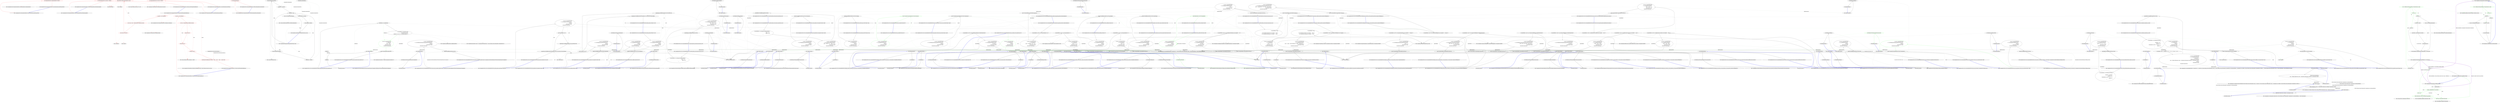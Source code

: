digraph  {
m20_15 [label="Entry CommandLine.Tests.ValueListAttributeFixture.MockSpecializedList.MockSpecializedList()", span="41-41", cluster="CommandLine.Tests.ValueListAttributeFixture.MockSpecializedList.MockSpecializedList()", file="OptionArrayAttributeParsingFixture.cs"];
m20_3 [label="Entry CommandLine.ValueListAttribute.ValueListAttribute(System.Type)", span="304-304", cluster="CommandLine.ValueListAttribute.ValueListAttribute(System.Type)", file="OptionArrayAttributeParsingFixture.cs"];
m20_12 [label="Entry CommandLine.Tests.ValueListAttributeFixture.ConcreteTypeIsGenericListOfStringSubType()", span="73-73", cluster="CommandLine.Tests.ValueListAttributeFixture.ConcreteTypeIsGenericListOfStringSubType()", file="OptionArrayAttributeParsingFixture.cs"];
m20_13 [label="new ValueListAttribute(new MockSpecializedList().GetType())", span="75-75", cluster="CommandLine.Tests.ValueListAttributeFixture.ConcreteTypeIsGenericListOfStringSubType()", color=red, community=0, file="OptionArrayAttributeParsingFixture.cs"];
m20_14 [label="Exit CommandLine.Tests.ValueListAttributeFixture.ConcreteTypeIsGenericListOfStringSubType()", span="73-73", cluster="CommandLine.Tests.ValueListAttributeFixture.ConcreteTypeIsGenericListOfStringSubType()", file="OptionArrayAttributeParsingFixture.cs"];
m20_22 [label="Entry CommandLine.Tests.ValueListAttributeFixture.MockOptions.MockOptions()", span="45-45", cluster="CommandLine.Tests.ValueListAttributeFixture.MockOptions.MockOptions()", file="OptionArrayAttributeParsingFixture.cs"];
m20_27 [label="Entry CommandLine.Tests.ValueListAttributeFixture.UseGenericListOfStringInterfaceReference()", span="89-89", cluster="CommandLine.Tests.ValueListAttributeFixture.UseGenericListOfStringInterfaceReference()", file="OptionArrayAttributeParsingFixture.cs"];
m20_28 [label="var options = new MockOptions()", span="91-91", cluster="CommandLine.Tests.ValueListAttributeFixture.UseGenericListOfStringInterfaceReference()", color=red, community=0, file="OptionArrayAttributeParsingFixture.cs"];
m20_29 [label="var values = ValueListAttribute.GetReference(options)", span="93-93", cluster="CommandLine.Tests.ValueListAttributeFixture.UseGenericListOfStringInterfaceReference()", color=red, community=0, file="OptionArrayAttributeParsingFixture.cs"];
m20_33 [label="base.ElementsShouldBeEqual(new string[] { ''value0'', ''value1'', ''value2'' }, options.Values)", span="98-98", cluster="CommandLine.Tests.ValueListAttributeFixture.UseGenericListOfStringInterfaceReference()", color=red, community=0, file="OptionArrayAttributeParsingFixture.cs"];
m20_30 [label="values.Add(''value0'')", span="94-94", cluster="CommandLine.Tests.ValueListAttributeFixture.UseGenericListOfStringInterfaceReference()", color=red, community=0, file="OptionArrayAttributeParsingFixture.cs"];
m20_31 [label="values.Add(''value1'')", span="95-95", cluster="CommandLine.Tests.ValueListAttributeFixture.UseGenericListOfStringInterfaceReference()", color=red, community=0, file="OptionArrayAttributeParsingFixture.cs"];
m20_32 [label="values.Add(''value2'')", span="96-96", cluster="CommandLine.Tests.ValueListAttributeFixture.UseGenericListOfStringInterfaceReference()", color=red, community=0, file="OptionArrayAttributeParsingFixture.cs"];
m20_34 [label="Exit CommandLine.Tests.ValueListAttributeFixture.UseGenericListOfStringInterfaceReference()", span="89-89", cluster="CommandLine.Tests.ValueListAttributeFixture.UseGenericListOfStringInterfaceReference()", file="OptionArrayAttributeParsingFixture.cs"];
m20_16 [label="Entry CommandLine.Tests.ValueListAttributeFixture.GetGenericListOfStringInterfaceReference()", span="79-79", cluster="CommandLine.Tests.ValueListAttributeFixture.GetGenericListOfStringInterfaceReference()", file="OptionArrayAttributeParsingFixture.cs"];
m20_17 [label="var options = new MockOptions()", span="81-81", cluster="CommandLine.Tests.ValueListAttributeFixture.GetGenericListOfStringInterfaceReference()", color=red, community=0, file="OptionArrayAttributeParsingFixture.cs"];
m20_18 [label="IList<string> values = ValueListAttribute.GetReference(options)", span="83-83", cluster="CommandLine.Tests.ValueListAttributeFixture.GetGenericListOfStringInterfaceReference()", color=red, community=0, file="OptionArrayAttributeParsingFixture.cs"];
m20_19 [label="values.Should().Not.Be.Null()", span="84-84", cluster="CommandLine.Tests.ValueListAttributeFixture.GetGenericListOfStringInterfaceReference()", color=red, community=0, file="OptionArrayAttributeParsingFixture.cs"];
m20_20 [label="values.GetType().Should().Equal(typeof(List<string>))", span="85-85", cluster="CommandLine.Tests.ValueListAttributeFixture.GetGenericListOfStringInterfaceReference()", color=red, community=0, file="OptionArrayAttributeParsingFixture.cs"];
m20_21 [label="Exit CommandLine.Tests.ValueListAttributeFixture.GetGenericListOfStringInterfaceReference()", span="79-79", cluster="CommandLine.Tests.ValueListAttributeFixture.GetGenericListOfStringInterfaceReference()", file="OptionArrayAttributeParsingFixture.cs"];
m20_4 [label="Entry CommandLine.Tests.ValueListAttributeFixture.WillThrowExceptionIfConcreteTypeIsIncompatible()", span="61-61", cluster="CommandLine.Tests.ValueListAttributeFixture.WillThrowExceptionIfConcreteTypeIsIncompatible()", file="OptionArrayAttributeParsingFixture.cs"];
m20_5 [label="new ValueListAttribute(new List<object>().GetType())", span="63-63", cluster="CommandLine.Tests.ValueListAttributeFixture.WillThrowExceptionIfConcreteTypeIsIncompatible()", color=red, community=0, file="OptionArrayAttributeParsingFixture.cs"];
m20_6 [label="Exit CommandLine.Tests.ValueListAttributeFixture.WillThrowExceptionIfConcreteTypeIsIncompatible()", span="61-61", cluster="CommandLine.Tests.ValueListAttributeFixture.WillThrowExceptionIfConcreteTypeIsIncompatible()", file="OptionArrayAttributeParsingFixture.cs"];
m20_35 [label="Entry System.Collections.Generic.ICollection<T>.Add(T)", span="0-0", cluster="System.Collections.Generic.ICollection<T>.Add(T)", file="OptionArrayAttributeParsingFixture.cs"];
m20_23 [label="Entry CommandLine.ValueListAttribute.GetReference(object)", span="328-328", cluster="CommandLine.ValueListAttribute.GetReference(object)", file="OptionArrayAttributeParsingFixture.cs"];
m20_8 [label="Entry object.GetType()", span="0-0", cluster="object.GetType()", file="OptionArrayAttributeParsingFixture.cs"];
m20_25 [label="Entry Unk.Null", span="", cluster="Unk.Null", file="OptionArrayAttributeParsingFixture.cs"];
m20_36 [label="Entry CommandLine.Tests.BaseFixture.ElementsShouldBeEqual(string[], System.Collections.Generic.IList<string>)", span="48-48", cluster="CommandLine.Tests.BaseFixture.ElementsShouldBeEqual(string[], System.Collections.Generic.IList<string>)", file="OptionArrayAttributeParsingFixture.cs"];
m20_0 [label="Entry CommandLine.Tests.ValueListAttributeFixture.WillThrowExceptionIfConcreteTypeIsNull()", span="54-54", cluster="CommandLine.Tests.ValueListAttributeFixture.WillThrowExceptionIfConcreteTypeIsNull()", file="OptionArrayAttributeParsingFixture.cs"];
m20_1 [label="new ValueListAttribute(null)", span="56-56", cluster="CommandLine.Tests.ValueListAttributeFixture.WillThrowExceptionIfConcreteTypeIsNull()", color=red, community=0, file="OptionArrayAttributeParsingFixture.cs"];
m20_2 [label="Exit CommandLine.Tests.ValueListAttributeFixture.WillThrowExceptionIfConcreteTypeIsNull()", span="54-54", cluster="CommandLine.Tests.ValueListAttributeFixture.WillThrowExceptionIfConcreteTypeIsNull()", file="OptionArrayAttributeParsingFixture.cs"];
m20_26 [label="Entry Unk.Equal", span="", cluster="Unk.Equal", file="OptionArrayAttributeParsingFixture.cs"];
m20_24 [label="Entry Unk.Should", span="", cluster="Unk.Should", file="OptionArrayAttributeParsingFixture.cs"];
m20_9 [label="Entry CommandLine.Tests.ValueListAttributeFixture.ConcreteTypeIsGenericListOfString()", span="67-67", cluster="CommandLine.Tests.ValueListAttributeFixture.ConcreteTypeIsGenericListOfString()", file="OptionArrayAttributeParsingFixture.cs"];
m20_10 [label="new ValueListAttribute(new List<string>().GetType())", span="69-69", cluster="CommandLine.Tests.ValueListAttributeFixture.ConcreteTypeIsGenericListOfString()", color=red, community=0, file="OptionArrayAttributeParsingFixture.cs"];
m20_11 [label="Exit CommandLine.Tests.ValueListAttributeFixture.ConcreteTypeIsGenericListOfString()", span="67-67", cluster="CommandLine.Tests.ValueListAttributeFixture.ConcreteTypeIsGenericListOfString()", file="OptionArrayAttributeParsingFixture.cs"];
m20_7 [label="Entry System.Collections.Generic.List<T>.List()", span="0-0", cluster="System.Collections.Generic.List<T>.List()", file="OptionArrayAttributeParsingFixture.cs"];
m20_37 [label="CommandLine.Tests.ValueListAttributeFixture", span="", file="OptionArrayAttributeParsingFixture.cs"];
m21_10 [label="Entry string.IsNullOrEmpty(string)", span="0-0", cluster="string.IsNullOrEmpty(string)", file="OptionAttribute.cs"];
m21_0 [label="Entry CommandLine.OptionAttribute.OptionAttribute(string, string)", span="52-52", cluster="CommandLine.OptionAttribute.OptionAttribute(string, string)", file="OptionAttribute.cs"];
m21_1 [label="!string.IsNullOrEmpty(shortName)", span="54-54", cluster="CommandLine.OptionAttribute.OptionAttribute(string, string)", file="OptionAttribute.cs"];
m21_2 [label="_uniqueName = shortName", span="55-55", cluster="CommandLine.OptionAttribute.OptionAttribute(string, string)", file="OptionAttribute.cs"];
m21_3 [label="!string.IsNullOrEmpty(longName)", span="56-56", cluster="CommandLine.OptionAttribute.OptionAttribute(string, string)", file="OptionAttribute.cs"];
m21_4 [label="_uniqueName = longName", span="57-57", cluster="CommandLine.OptionAttribute.OptionAttribute(string, string)", file="OptionAttribute.cs"];
m21_7 [label="base.ShortName = shortName", span="62-62", cluster="CommandLine.OptionAttribute.OptionAttribute(string, string)", file="OptionAttribute.cs"];
m21_8 [label="base.LongName = longName", span="63-63", cluster="CommandLine.OptionAttribute.OptionAttribute(string, string)", file="OptionAttribute.cs"];
m21_5 [label="_uniqueName == null", span="59-59", cluster="CommandLine.OptionAttribute.OptionAttribute(string, string)", file="OptionAttribute.cs"];
m21_6 [label="throw new InvalidOperationException();", span="60-60", cluster="CommandLine.OptionAttribute.OptionAttribute(string, string)", file="OptionAttribute.cs"];
m21_9 [label="Exit CommandLine.OptionAttribute.OptionAttribute(string, string)", span="52-52", cluster="CommandLine.OptionAttribute.OptionAttribute(string, string)", file="OptionAttribute.cs"];
m21_11 [label="Entry System.InvalidOperationException.InvalidOperationException()", span="0-0", cluster="System.InvalidOperationException.InvalidOperationException()", file="OptionAttribute.cs"];
m21_12 [label="CommandLine.OptionAttribute", span="", file="OptionAttribute.cs"];
m30_40 [label="Entry CommandLine.Tests.Unit.Core.InstanceBuilderTests.Parse_int_sequence_with_range(string[], int[])", span="113-113", cluster="CommandLine.Tests.Unit.Core.InstanceBuilderTests.Parse_int_sequence_with_range(string[], int[])", file="Program.cs"];
m30_41 [label="var result = InstanceBuilder.Build(\r\n                () => new FakeOptions(),\r\n                arguments,\r\n                StringComparer.Ordinal,\r\n                CultureInfo.InvariantCulture)", span="118-122", cluster="CommandLine.Tests.Unit.Core.InstanceBuilderTests.Parse_int_sequence_with_range(string[], int[])", color=green, community=0, file="Program.cs"];
m30_42 [label="Assert.True(expected.SequenceEqual(result.Value.IntSequence))", span="125-125", cluster="CommandLine.Tests.Unit.Core.InstanceBuilderTests.Parse_int_sequence_with_range(string[], int[])", file="Program.cs"];
m30_43 [label="Exit CommandLine.Tests.Unit.Core.InstanceBuilderTests.Parse_int_sequence_with_range(string[], int[])", span="113-113", cluster="CommandLine.Tests.Unit.Core.InstanceBuilderTests.Parse_int_sequence_with_range(string[], int[])", file="Program.cs"];
m30_150 [label="Entry CommandLine.Tests.Fakes.FakeOptionsWithSequenceWithoutRange.FakeOptionsWithSequenceWithoutRange()", span="6-6", cluster="CommandLine.Tests.Fakes.FakeOptionsWithSequenceWithoutRange.FakeOptionsWithSequenceWithoutRange()", file="Program.cs"];
m30_172 [label="Entry CommandLine.Core.InstanceBuilder.Build<T>(System.Func<T>, System.Func<System.Collections.Generic.IEnumerable<string>, System.Collections.Generic.IEnumerable<CommandLine.Core.OptionSpecification>, CommandLine.Core.StatePair<System.Collections.Generic.IEnumerable<CommandLine.Core.Token>>>, System.Collections.Generic.IEnumerable<string>, System.StringComparer, System.Globalization.CultureInfo)", span="33-33", cluster="CommandLine.Core.InstanceBuilder.Build<T>(System.Func<T>, System.Func<System.Collections.Generic.IEnumerable<string>, System.Collections.Generic.IEnumerable<CommandLine.Core.OptionSpecification>, CommandLine.Core.StatePair<System.Collections.Generic.IEnumerable<CommandLine.Core.Token>>>, System.Collections.Generic.IEnumerable<string>, System.StringComparer, System.Globalization.CultureInfo)", file="Program.cs"];
m30_341 [label="Entry CommandLine.Tests.Unit.Core.InstanceBuilderTests.Parse_string_scalar_and_sequence_adjacent(string[], CommandLine.Tests.Fakes.FakeOptionsWithScalarValueAndSequenceStringAdjacent)", span="827-827", cluster="CommandLine.Tests.Unit.Core.InstanceBuilderTests.Parse_string_scalar_and_sequence_adjacent(string[], CommandLine.Tests.Fakes.FakeOptionsWithScalarValueAndSequenceStringAdjacent)", file="Program.cs"];
m30_342 [label="var result = InstanceBuilder.Build(\r\n                () => new FakeOptionsWithScalarValueAndSequenceStringAdjacent(),\r\n                arguments,\r\n                StringComparer.Ordinal,\r\n                CultureInfo.InvariantCulture)", span="832-836", cluster="CommandLine.Tests.Unit.Core.InstanceBuilderTests.Parse_string_scalar_and_sequence_adjacent(string[], CommandLine.Tests.Fakes.FakeOptionsWithScalarValueAndSequenceStringAdjacent)", file="Program.cs"];
m30_343 [label="expected.ShouldBeEquivalentTo(result.Value)", span="839-839", cluster="CommandLine.Tests.Unit.Core.InstanceBuilderTests.Parse_string_scalar_and_sequence_adjacent(string[], CommandLine.Tests.Fakes.FakeOptionsWithScalarValueAndSequenceStringAdjacent)", file="Program.cs"];
m30_344 [label="Exit CommandLine.Tests.Unit.Core.InstanceBuilderTests.Parse_string_scalar_and_sequence_adjacent(string[], CommandLine.Tests.Fakes.FakeOptionsWithScalarValueAndSequenceStringAdjacent)", span="827-827", cluster="CommandLine.Tests.Unit.Core.InstanceBuilderTests.Parse_string_scalar_and_sequence_adjacent(string[], CommandLine.Tests.Fakes.FakeOptionsWithScalarValueAndSequenceStringAdjacent)", file="Program.cs"];
m30_11 [label="Entry Unk.True", span="", cluster="Unk.True", file="Program.cs"];
m30_325 [label="Entry CommandLine.Tests.Unit.Core.InstanceBuilderTests.Parse_fsharp_option_int(string[], int, bool)", span="785-785", cluster="CommandLine.Tests.Unit.Core.InstanceBuilderTests.Parse_fsharp_option_int(string[], int, bool)", file="Program.cs"];
m30_326 [label="var result = InstanceBuilder.Build(\r\n                () => new FakeOptionsWithFSharpOption(),\r\n                arguments,\r\n                StringComparer.Ordinal,\r\n                CultureInfo.InvariantCulture)", span="790-794", cluster="CommandLine.Tests.Unit.Core.InstanceBuilderTests.Parse_fsharp_option_int(string[], int, bool)", file="Program.cs"];
m30_327 [label="result.Value.Offset != null", span="797-797", cluster="CommandLine.Tests.Unit.Core.InstanceBuilderTests.Parse_fsharp_option_int(string[], int, bool)", file="Program.cs"];
m30_328 [label="expectedValue.ShouldBeEquivalentTo(result.Value.Offset.Value)", span="799-799", cluster="CommandLine.Tests.Unit.Core.InstanceBuilderTests.Parse_fsharp_option_int(string[], int, bool)", file="Program.cs"];
m30_329 [label="expectedSome.ShouldBeEquivalentTo(FSharpOption<int>.get_IsSome(result.Value.Offset))", span="801-801", cluster="CommandLine.Tests.Unit.Core.InstanceBuilderTests.Parse_fsharp_option_int(string[], int, bool)", file="Program.cs"];
m30_330 [label="Exit CommandLine.Tests.Unit.Core.InstanceBuilderTests.Parse_fsharp_option_int(string[], int, bool)", span="785-785", cluster="CommandLine.Tests.Unit.Core.InstanceBuilderTests.Parse_fsharp_option_int(string[], int, bool)", file="Program.cs"];
m30_159 [label="Entry CommandLine.Tests.Unit.Core.InstanceBuilderTests.Parse_string_sequence_with_separator(string[], string[])", span="408-408", cluster="CommandLine.Tests.Unit.Core.InstanceBuilderTests.Parse_string_sequence_with_separator(string[], string[])", file="Program.cs"];
m30_160 [label="var result = InstanceBuilder.Build(\r\n                () => new FakeOptionsWithSequenceAndSeparator(),\r\n                arguments,\r\n                StringComparer.Ordinal,\r\n                CultureInfo.InvariantCulture)", span="413-417", cluster="CommandLine.Tests.Unit.Core.InstanceBuilderTests.Parse_string_sequence_with_separator(string[], string[])", file="Program.cs"];
m30_161 [label="expected.ShouldBeEquivalentTo(result.Value.StringSequence)", span="420-420", cluster="CommandLine.Tests.Unit.Core.InstanceBuilderTests.Parse_string_sequence_with_separator(string[], string[])", file="Program.cs"];
m30_162 [label="Exit CommandLine.Tests.Unit.Core.InstanceBuilderTests.Parse_string_sequence_with_separator(string[], string[])", span="408-408", cluster="CommandLine.Tests.Unit.Core.InstanceBuilderTests.Parse_string_sequence_with_separator(string[], string[])", file="Program.cs"];
m30_233 [label="Entry CommandLine.Tests.Unit.Core.InstanceBuilderTests.Wrong_range_in_sequence_gererates_SequenceOutOfRangeError()", span="559-559", cluster="CommandLine.Tests.Unit.Core.InstanceBuilderTests.Wrong_range_in_sequence_gererates_SequenceOutOfRangeError()", file="Program.cs"];
m30_235 [label="var result = InstanceBuilder.Build(\r\n                () => new FakeOptions(),\r\n                new [] { ''-i'', ''10'' },\r\n                StringComparer.Ordinal,\r\n                CultureInfo.InvariantCulture)", span="565-569", cluster="CommandLine.Tests.Unit.Core.InstanceBuilderTests.Wrong_range_in_sequence_gererates_SequenceOutOfRangeError()", file="Program.cs"];
m30_236 [label="Assert.True(expectedResult.SequenceEqual(result.Errors))", span="572-572", cluster="CommandLine.Tests.Unit.Core.InstanceBuilderTests.Wrong_range_in_sequence_gererates_SequenceOutOfRangeError()", file="Program.cs"];
m30_234 [label="var expectedResult = new[] { new SequenceOutOfRangeError(new NameInfo(''i'', '''')) }", span="562-562", cluster="CommandLine.Tests.Unit.Core.InstanceBuilderTests.Wrong_range_in_sequence_gererates_SequenceOutOfRangeError()", file="Program.cs"];
m30_237 [label="Exit CommandLine.Tests.Unit.Core.InstanceBuilderTests.Wrong_range_in_sequence_gererates_SequenceOutOfRangeError()", span="559-559", cluster="CommandLine.Tests.Unit.Core.InstanceBuilderTests.Wrong_range_in_sequence_gererates_SequenceOutOfRangeError()", file="Program.cs"];
m30_274 [label="Entry CommandLine.Tests.Unit.Core.InstanceBuilderTests.Breaking_required_constraint_in_string_scalar_as_value_generates_MissingRequiredOptionError()", span="655-655", cluster="CommandLine.Tests.Unit.Core.InstanceBuilderTests.Breaking_required_constraint_in_string_scalar_as_value_generates_MissingRequiredOptionError()", file="Program.cs"];
m30_276 [label="var result = InstanceBuilder.Build(\r\n                () => new FakeOptionsWithRequiredValue(),\r\n                new string[] { },\r\n                StringComparer.Ordinal,\r\n                CultureInfo.InvariantCulture)", span="661-665", cluster="CommandLine.Tests.Unit.Core.InstanceBuilderTests.Breaking_required_constraint_in_string_scalar_as_value_generates_MissingRequiredOptionError()", file="Program.cs"];
m30_277 [label="Assert.True(expectedResult.SequenceEqual(result.Errors))", span="668-668", cluster="CommandLine.Tests.Unit.Core.InstanceBuilderTests.Breaking_required_constraint_in_string_scalar_as_value_generates_MissingRequiredOptionError()", file="Program.cs"];
m30_275 [label="var expectedResult = new[] { new MissingRequiredOptionError(NameInfo.EmptyName) }", span="658-658", cluster="CommandLine.Tests.Unit.Core.InstanceBuilderTests.Breaking_required_constraint_in_string_scalar_as_value_generates_MissingRequiredOptionError()", file="Program.cs"];
m30_278 [label="Exit CommandLine.Tests.Unit.Core.InstanceBuilderTests.Breaking_required_constraint_in_string_scalar_as_value_generates_MissingRequiredOptionError()", span="655-655", cluster="CommandLine.Tests.Unit.Core.InstanceBuilderTests.Breaking_required_constraint_in_string_scalar_as_value_generates_MissingRequiredOptionError()", file="Program.cs"];
m30_220 [label="Entry CommandLine.MissingRequiredOptionError.MissingRequiredOptionError(CommandLine.NameInfo)", span="283-283", cluster="CommandLine.MissingRequiredOptionError.MissingRequiredOptionError(CommandLine.NameInfo)", file="Program.cs"];
m30_320 [label="Entry Unk.get_IsSome", span="", cluster="Unk.get_IsSome", file="Program.cs"];
m30_82 [label="Entry CommandLine.Tests.Fakes.FakeOptionsWithSequenceAndOnlyMinConstraintAsValue.FakeOptionsWithSequenceAndOnlyMinConstraintAsValue()", span="6-6", cluster="CommandLine.Tests.Fakes.FakeOptionsWithSequenceAndOnlyMinConstraintAsValue.FakeOptionsWithSequenceAndOnlyMinConstraintAsValue()", file="Program.cs"];
m30_151 [label="Entry CommandLine.Tests.Unit.Core.InstanceBuilderTests.Parse_long_sequence_with_separator(string[], long[])", span="386-386", cluster="CommandLine.Tests.Unit.Core.InstanceBuilderTests.Parse_long_sequence_with_separator(string[], long[])", file="Program.cs"];
m30_152 [label="var result = InstanceBuilder.Build(\r\n                () => new FakeOptionsWithSequenceAndSeparator(),\r\n                arguments,\r\n                StringComparer.Ordinal,\r\n                CultureInfo.InvariantCulture)", span="391-395", cluster="CommandLine.Tests.Unit.Core.InstanceBuilderTests.Parse_long_sequence_with_separator(string[], long[])", file="Program.cs"];
m30_153 [label="expected.ShouldBeEquivalentTo(result.Value.LongSequence)", span="398-398", cluster="CommandLine.Tests.Unit.Core.InstanceBuilderTests.Parse_long_sequence_with_separator(string[], long[])", file="Program.cs"];
m30_154 [label="Exit CommandLine.Tests.Unit.Core.InstanceBuilderTests.Parse_long_sequence_with_separator(string[], long[])", span="386-386", cluster="CommandLine.Tests.Unit.Core.InstanceBuilderTests.Parse_long_sequence_with_separator(string[], long[])", file="Program.cs"];
m30_62 [label="Entry CommandLine.Tests.Fakes.FakeOptionsWithSequenceAndOnlyMaxConstraint.FakeOptionsWithSequenceAndOnlyMaxConstraint()", span="6-6", cluster="CommandLine.Tests.Fakes.FakeOptionsWithSequenceAndOnlyMaxConstraint.FakeOptionsWithSequenceAndOnlyMaxConstraint()", file="Program.cs"];
m30_143 [label="Entry CommandLine.Tests.Unit.Core.InstanceBuilderTests.Parse_sequence_value_without_range_constraints(string[], long[])", span="364-364", cluster="CommandLine.Tests.Unit.Core.InstanceBuilderTests.Parse_sequence_value_without_range_constraints(string[], long[])", file="Program.cs"];
m30_144 [label="var result = InstanceBuilder.Build(\r\n                () => new FakeOptionsWithSequenceWithoutRange(),\r\n                arguments,\r\n                StringComparer.Ordinal,\r\n                CultureInfo.InvariantCulture)", span="369-373", cluster="CommandLine.Tests.Unit.Core.InstanceBuilderTests.Parse_sequence_value_without_range_constraints(string[], long[])", file="Program.cs"];
m30_145 [label="expected.ShouldBeEquivalentTo(result.Value.LongSequence)", span="376-376", cluster="CommandLine.Tests.Unit.Core.InstanceBuilderTests.Parse_sequence_value_without_range_constraints(string[], long[])", file="Program.cs"];
m30_146 [label="Exit CommandLine.Tests.Unit.Core.InstanceBuilderTests.Parse_sequence_value_without_range_constraints(string[], long[])", span="364-364", cluster="CommandLine.Tests.Unit.Core.InstanceBuilderTests.Parse_sequence_value_without_range_constraints(string[], long[])", file="Program.cs"];
m30_241 [label="Entry CommandLine.Tests.Unit.Core.InstanceBuilderTests.Parse_unknown_long_option_gererates_UnknownOptionError()", span="578-578", cluster="CommandLine.Tests.Unit.Core.InstanceBuilderTests.Parse_unknown_long_option_gererates_UnknownOptionError()", file="Program.cs"];
m30_243 [label="var result = InstanceBuilder.Build(\r\n                () => new FakeOptions(),\r\n                new[] { ''--stringvalue'', ''abc'', ''--xyz'' },\r\n                StringComparer.Ordinal,\r\n                CultureInfo.InvariantCulture)", span="584-588", cluster="CommandLine.Tests.Unit.Core.InstanceBuilderTests.Parse_unknown_long_option_gererates_UnknownOptionError()", file="Program.cs"];
m30_244 [label="Assert.True(expectedResult.SequenceEqual(result.Errors))", span="591-591", cluster="CommandLine.Tests.Unit.Core.InstanceBuilderTests.Parse_unknown_long_option_gererates_UnknownOptionError()", file="Program.cs"];
m30_242 [label="var expectedResult = new[] { new UnknownOptionError(''xyz'') }", span="581-581", cluster="CommandLine.Tests.Unit.Core.InstanceBuilderTests.Parse_unknown_long_option_gererates_UnknownOptionError()", file="Program.cs"];
m30_245 [label="Exit CommandLine.Tests.Unit.Core.InstanceBuilderTests.Parse_unknown_long_option_gererates_UnknownOptionError()", span="578-578", cluster="CommandLine.Tests.Unit.Core.InstanceBuilderTests.Parse_unknown_long_option_gererates_UnknownOptionError()", file="Program.cs"];
m30_55 [label="Entry CommandLine.Tests.Unit.Core.InstanceBuilderTests.Parse_string_sequence_with_only_max_constraint(string[], string[])", span="158-158", cluster="CommandLine.Tests.Unit.Core.InstanceBuilderTests.Parse_string_sequence_with_only_max_constraint(string[], string[])", file="Program.cs"];
m30_56 [label="var result = InstanceBuilder.Build(\r\n                () => new FakeOptionsWithSequenceAndOnlyMaxConstraint(),\r\n                arguments,\r\n                StringComparer.Ordinal,\r\n                CultureInfo.InvariantCulture)", span="163-167", cluster="CommandLine.Tests.Unit.Core.InstanceBuilderTests.Parse_string_sequence_with_only_max_constraint(string[], string[])", file="Program.cs"];
m30_57 [label="Assert.True(expected.SequenceEqual(result.Value.StringSequence))", span="170-170", cluster="CommandLine.Tests.Unit.Core.InstanceBuilderTests.Parse_string_sequence_with_only_max_constraint(string[], string[])", file="Program.cs"];
m30_58 [label="Exit CommandLine.Tests.Unit.Core.InstanceBuilderTests.Parse_string_sequence_with_only_max_constraint(string[], string[])", span="158-158", cluster="CommandLine.Tests.Unit.Core.InstanceBuilderTests.Parse_string_sequence_with_only_max_constraint(string[], string[])", file="Program.cs"];
m30_54 [label="Entry CommandLine.Tests.Fakes.FakeOptionsWithSequenceAndOnlyMinConstraint.FakeOptionsWithSequenceAndOnlyMinConstraint()", span="6-6", cluster="CommandLine.Tests.Fakes.FakeOptionsWithSequenceAndOnlyMinConstraint.FakeOptionsWithSequenceAndOnlyMinConstraint()", file="Program.cs"];
m30_266 [label="Entry CommandLine.Tests.Unit.Core.InstanceBuilderTests.Omitting_names_assumes_identifier_as_long_name(string[], string)", span="637-637", cluster="CommandLine.Tests.Unit.Core.InstanceBuilderTests.Omitting_names_assumes_identifier_as_long_name(string[], string)", file="Program.cs"];
m30_267 [label="var result = InstanceBuilder.Build(\r\n                () => new FakeOptions(),\r\n                arguments,\r\n                StringComparer.Ordinal,\r\n                CultureInfo.InvariantCulture)", span="642-646", cluster="CommandLine.Tests.Unit.Core.InstanceBuilderTests.Omitting_names_assumes_identifier_as_long_name(string[], string)", file="Program.cs"];
m30_268 [label="Assert.True(expected.Equals(result.Value.StringValue))", span="649-649", cluster="CommandLine.Tests.Unit.Core.InstanceBuilderTests.Omitting_names_assumes_identifier_as_long_name(string[], string)", file="Program.cs"];
m30_269 [label="Exit CommandLine.Tests.Unit.Core.InstanceBuilderTests.Omitting_names_assumes_identifier_as_long_name(string[], string)", span="637-637", cluster="CommandLine.Tests.Unit.Core.InstanceBuilderTests.Omitting_names_assumes_identifier_as_long_name(string[], string)", file="Program.cs"];
m30_299 [label="Entry CommandLine.Tests.Unit.Core.InstanceBuilderTests.Parse_nullable_int(string[], int?)", span="719-719", cluster="CommandLine.Tests.Unit.Core.InstanceBuilderTests.Parse_nullable_int(string[], int?)", file="Program.cs"];
m30_300 [label="var result = InstanceBuilder.Build(\r\n                () => new FakeOptionsWithNullables(),\r\n                arguments,\r\n                StringComparer.Ordinal,\r\n                CultureInfo.InvariantCulture)", span="724-728", cluster="CommandLine.Tests.Unit.Core.InstanceBuilderTests.Parse_nullable_int(string[], int?)", file="Program.cs"];
m30_301 [label="expected.ShouldBeEquivalentTo(result.Value.NullableInt)", span="731-731", cluster="CommandLine.Tests.Unit.Core.InstanceBuilderTests.Parse_nullable_int(string[], int?)", file="Program.cs"];
m30_302 [label="Exit CommandLine.Tests.Unit.Core.InstanceBuilderTests.Parse_nullable_int(string[], int?)", span="719-719", cluster="CommandLine.Tests.Unit.Core.InstanceBuilderTests.Parse_nullable_int(string[], int?)", file="Program.cs"];
m30_207 [label="Entry CommandLine.Tests.Unit.Core.InstanceBuilderTests.Two_required_options_at_the_same_set_and_both_are_true()", span="501-501", cluster="CommandLine.Tests.Unit.Core.InstanceBuilderTests.Two_required_options_at_the_same_set_and_both_are_true()", file="Program.cs"];
m30_209 [label="var result = InstanceBuilder.Build(\r\n                () => new FakeOptionWithRequiredAndSet(),\r\n                new[] { ''--ftpurl'', ''str1'', ''--weburl'', ''str2'' },\r\n                StringComparer.Ordinal,\r\n                CultureInfo.InvariantCulture)", span="508-512", cluster="CommandLine.Tests.Unit.Core.InstanceBuilderTests.Two_required_options_at_the_same_set_and_both_are_true()", file="Program.cs"];
m30_208 [label="var expectedResult = new FakeOptionWithRequiredAndSet {\r\n                FtpUrl = ''str1'',\r\n                WebUrl = ''str2''\r\n            }", span="503-506", cluster="CommandLine.Tests.Unit.Core.InstanceBuilderTests.Two_required_options_at_the_same_set_and_both_are_true()", file="Program.cs"];
m30_210 [label="expectedResult.ShouldBeEquivalentTo(result.Value)", span="515-515", cluster="CommandLine.Tests.Unit.Core.InstanceBuilderTests.Two_required_options_at_the_same_set_and_both_are_true()", file="Program.cs"];
m30_211 [label="Exit CommandLine.Tests.Unit.Core.InstanceBuilderTests.Two_required_options_at_the_same_set_and_both_are_true()", span="501-501", cluster="CommandLine.Tests.Unit.Core.InstanceBuilderTests.Two_required_options_at_the_same_set_and_both_are_true()", file="Program.cs"];
m30_187 [label="Entry CommandLine.Core.NameLookup.Contains(string, System.Collections.Generic.IEnumerable<CommandLine.Core.OptionSpecification>, System.StringComparer)", span="11-11", cluster="CommandLine.Core.NameLookup.Contains(string, System.Collections.Generic.IEnumerable<CommandLine.Core.OptionSpecification>, System.StringComparer)", file="Program.cs"];
m30_31 [label="Entry CommandLine.Tests.Unit.Core.InstanceBuilderTests.Parse_int_sequence(string[], int[])", span="91-91", cluster="CommandLine.Tests.Unit.Core.InstanceBuilderTests.Parse_int_sequence(string[], int[])", file="Program.cs"];
m30_32 [label="var result = InstanceBuilder.Build(\r\n                () => new FakeOptionsWithSequence(),\r\n                arguments,\r\n                StringComparer.Ordinal,\r\n                CultureInfo.InvariantCulture)", span="96-100", cluster="CommandLine.Tests.Unit.Core.InstanceBuilderTests.Parse_int_sequence(string[], int[])", color=green, community=0, file="Program.cs"];
m30_33 [label="Assert.True(expected.SequenceEqual(result.Value.IntSequence))", span="103-103", cluster="CommandLine.Tests.Unit.Core.InstanceBuilderTests.Parse_int_sequence(string[], int[])", color=green, community=0, file="Program.cs"];
m30_34 [label="Exit CommandLine.Tests.Unit.Core.InstanceBuilderTests.Parse_int_sequence(string[], int[])", span="91-91", cluster="CommandLine.Tests.Unit.Core.InstanceBuilderTests.Parse_int_sequence(string[], int[])", file="Program.cs"];
m30_0 [label="Entry CommandLine.Tests.Unit.Core.InstanceBuilderTests.Explicit_help_request_generates_help_requested_error()", span="19-19", cluster="CommandLine.Tests.Unit.Core.InstanceBuilderTests.Explicit_help_request_generates_help_requested_error()", file="Program.cs"];
m30_3 [label="var result = InstanceBuilder.Build(\r\n                () => fakeOptions,\r\n                new[] { ''--help'' },\r\n                StringComparer.Ordinal,\r\n                CultureInfo.InvariantCulture)", span="28-32", cluster="CommandLine.Tests.Unit.Core.InstanceBuilderTests.Explicit_help_request_generates_help_requested_error()", color=green, community=0, file="Program.cs"];
m30_1 [label="var fakeOptions = new FakeOptions()", span="22-22", cluster="CommandLine.Tests.Unit.Core.InstanceBuilderTests.Explicit_help_request_generates_help_requested_error()", file="Program.cs"];
m30_2 [label="var expectedResult = ParserResult.Create(\r\n                ParserResultType.Options,\r\n                fakeOptions, new Error[] { new HelpRequestedError() })", span="23-25", cluster="CommandLine.Tests.Unit.Core.InstanceBuilderTests.Explicit_help_request_generates_help_requested_error()", file="Program.cs"];
m30_4 [label="Assert.True(expectedResult.Equals(result))", span="35-35", cluster="CommandLine.Tests.Unit.Core.InstanceBuilderTests.Explicit_help_request_generates_help_requested_error()", file="Program.cs"];
m30_5 [label="Exit CommandLine.Tests.Unit.Core.InstanceBuilderTests.Explicit_help_request_generates_help_requested_error()", span="19-19", cluster="CommandLine.Tests.Unit.Core.InstanceBuilderTests.Explicit_help_request_generates_help_requested_error()", file="Program.cs"];
m30_224 [label="Entry CommandLine.Tests.Unit.Core.InstanceBuilderTests.Omitting_required_option_gererates_MissingRequiredOptionError()", span="540-540", cluster="CommandLine.Tests.Unit.Core.InstanceBuilderTests.Omitting_required_option_gererates_MissingRequiredOptionError()", file="Program.cs"];
m30_226 [label="var result = InstanceBuilder.Build(\r\n                () => new FakeOptionWithRequired(),\r\n                new string[] { },\r\n                StringComparer.Ordinal,\r\n                CultureInfo.InvariantCulture)", span="546-550", cluster="CommandLine.Tests.Unit.Core.InstanceBuilderTests.Omitting_required_option_gererates_MissingRequiredOptionError()", file="Program.cs"];
m30_227 [label="Assert.True(expectedResult.SequenceEqual(result.Errors))", span="553-553", cluster="CommandLine.Tests.Unit.Core.InstanceBuilderTests.Omitting_required_option_gererates_MissingRequiredOptionError()", file="Program.cs"];
m30_225 [label="var expectedResult = new[] { new MissingRequiredOptionError(new NameInfo('''', ''str'')) }", span="543-543", cluster="CommandLine.Tests.Unit.Core.InstanceBuilderTests.Omitting_required_option_gererates_MissingRequiredOptionError()", file="Program.cs"];
m30_228 [label="Exit CommandLine.Tests.Unit.Core.InstanceBuilderTests.Omitting_required_option_gererates_MissingRequiredOptionError()", span="540-540", cluster="CommandLine.Tests.Unit.Core.InstanceBuilderTests.Omitting_required_option_gererates_MissingRequiredOptionError()", file="Program.cs"];
m30_8 [label="Entry CommandLine.ParserResult.Create<T>(CommandLine.ParserResultType, T, System.Collections.Generic.IEnumerable<CommandLine.Error>)", span="100-100", cluster="CommandLine.ParserResult.Create<T>(CommandLine.ParserResultType, T, System.Collections.Generic.IEnumerable<CommandLine.Error>)", file="Program.cs"];
m30_290 [label="Entry CommandLine.Tests.Unit.Core.InstanceBuilderTests.Breaking_equal_min_max_constraint_in_string_sequence_as_value_gererates_SequenceOutOfRangeError()", span="696-696", cluster="CommandLine.Tests.Unit.Core.InstanceBuilderTests.Breaking_equal_min_max_constraint_in_string_sequence_as_value_gererates_SequenceOutOfRangeError()", file="Program.cs"];
m30_292 [label="var result = InstanceBuilder.Build(\r\n                () => new FakeOptionsWithSequenceMinMaxEqual(),\r\n                new[] { ''one'', ''two'', ''this-is-too-much'' },\r\n                StringComparer.Ordinal,\r\n                CultureInfo.InvariantCulture)", span="702-706", cluster="CommandLine.Tests.Unit.Core.InstanceBuilderTests.Breaking_equal_min_max_constraint_in_string_sequence_as_value_gererates_SequenceOutOfRangeError()", file="Program.cs"];
m30_293 [label="Assert.True(expectedResult.SequenceEqual(result.Errors))", span="709-709", cluster="CommandLine.Tests.Unit.Core.InstanceBuilderTests.Breaking_equal_min_max_constraint_in_string_sequence_as_value_gererates_SequenceOutOfRangeError()", file="Program.cs"];
m30_291 [label="var expectedResult = new[] { new SequenceOutOfRangeError(NameInfo.EmptyName) }", span="699-699", cluster="CommandLine.Tests.Unit.Core.InstanceBuilderTests.Breaking_equal_min_max_constraint_in_string_sequence_as_value_gererates_SequenceOutOfRangeError()", file="Program.cs"];
m30_294 [label="Exit CommandLine.Tests.Unit.Core.InstanceBuilderTests.Breaking_equal_min_max_constraint_in_string_sequence_as_value_gererates_SequenceOutOfRangeError()", span="696-696", cluster="CommandLine.Tests.Unit.Core.InstanceBuilderTests.Breaking_equal_min_max_constraint_in_string_sequence_as_value_gererates_SequenceOutOfRangeError()", file="Program.cs"];
m30_307 [label="Entry CommandLine.Tests.Unit.Core.InstanceBuilderTests.Parse_nullable_long(string[], long?)", span="741-741", cluster="CommandLine.Tests.Unit.Core.InstanceBuilderTests.Parse_nullable_long(string[], long?)", file="Program.cs"];
m30_308 [label="var result = InstanceBuilder.Build(\r\n                () => new FakeOptionsWithNullables(),\r\n                arguments,\r\n                StringComparer.Ordinal,\r\n                CultureInfo.InvariantCulture)", span="746-750", cluster="CommandLine.Tests.Unit.Core.InstanceBuilderTests.Parse_nullable_long(string[], long?)", file="Program.cs"];
m30_309 [label="expected.ShouldBeEquivalentTo(result.Value.NullableLong)", span="753-753", cluster="CommandLine.Tests.Unit.Core.InstanceBuilderTests.Parse_nullable_long(string[], long?)", file="Program.cs"];
m30_310 [label="Exit CommandLine.Tests.Unit.Core.InstanceBuilderTests.Parse_nullable_long(string[], long?)", span="741-741", cluster="CommandLine.Tests.Unit.Core.InstanceBuilderTests.Parse_nullable_long(string[], long?)", file="Program.cs"];
m30_78 [label="Entry CommandLine.SequenceOutOfRangeError.SequenceOutOfRangeError(CommandLine.NameInfo)", span="316-316", cluster="CommandLine.SequenceOutOfRangeError.SequenceOutOfRangeError(CommandLine.NameInfo)", file="Program.cs"];
m30_184 [label="Entry lambda expression", span="446-446", cluster="lambda expression", file="Program.cs"];
m30_12 [label="Entry lambda expression", span="29-29", cluster="lambda expression", file="Program.cs"];
m30_27 [label="Entry lambda expression", span="73-73", cluster="lambda expression", file="Program.cs"];
m30_28 [label="new FakeOptionsWithDouble()", span="73-73", cluster="lambda expression", color=green, community=0, file="Program.cs"];
m30_29 [label="Exit lambda expression", span="73-73", cluster="lambda expression", file="Program.cs"];
m30_36 [label="Entry lambda expression", span="97-97", cluster="lambda expression", file="Program.cs"];
m30_44 [label="Entry lambda expression", span="119-119", cluster="lambda expression", file="Program.cs"];
m30_51 [label="Entry lambda expression", span="142-142", cluster="lambda expression", file="Program.cs"];
m30_52 [label="new FakeOptionsWithSequenceAndOnlyMinConstraint()", span="142-142", cluster="lambda expression", color=green, community=0, file="Program.cs"];
m30_53 [label="Exit lambda expression", span="142-142", cluster="lambda expression", file="Program.cs"];
m30_13 [label=fakeOptions, span="29-29", cluster="lambda expression", file="Program.cs"];
m30_14 [label="Exit lambda expression", span="29-29", cluster="lambda expression", file="Program.cs"];
m30_38 [label="Exit lambda expression", span="97-97", cluster="lambda expression", file="Program.cs"];
m30_37 [label="new FakeOptionsWithSequence()", span="97-97", cluster="lambda expression", file="Program.cs"];
m30_46 [label="Exit lambda expression", span="119-119", cluster="lambda expression", file="Program.cs"];
m30_45 [label="new FakeOptions()", span="119-119", cluster="lambda expression", file="Program.cs"];
m30_71 [label="new FakeOptionsWithSequenceAndOnlyMinConstraint()", span="183-183", cluster="lambda expression", file="Program.cs"];
m30_21 [label="new FakeOptions()", span="50-50", cluster="lambda expression", file="Program.cs"];
m30_239 [label="new FakeOptions()", span="566-566", cluster="lambda expression", file="Program.cs"];
m30_248 [label="new FakeOptions()", span="585-585", cluster="lambda expression", file="Program.cs"];
m30_256 [label="new FakeOptions()", span="604-604", cluster="lambda expression", file="Program.cs"];
m30_264 [label="new FakeOptions()", span="623-623", cluster="lambda expression", file="Program.cs"];
m30_272 [label="new FakeOptions()", span="643-643", cluster="lambda expression", file="Program.cs"];
m30_288 [label="new FakeOptions()", span="684-684", cluster="lambda expression", file="Program.cs"];
m30_20 [label="Entry lambda expression", span="50-50", cluster="lambda expression", file="Program.cs"];
m30_59 [label="Entry lambda expression", span="164-164", cluster="lambda expression", file="Program.cs"];
m30_70 [label="Entry lambda expression", span="183-183", cluster="lambda expression", file="Program.cs"];
m30_79 [label="Entry lambda expression", span="202-202", cluster="lambda expression", file="Program.cs"];
m30_88 [label="Entry lambda expression", span="222-222", cluster="lambda expression", file="Program.cs"];
m30_96 [label="Entry lambda expression", span="241-241", cluster="lambda expression", file="Program.cs"];
m30_105 [label="Entry lambda expression", span="265-265", cluster="lambda expression", file="Program.cs"];
m30_115 [label="Entry lambda expression", span="284-284", cluster="lambda expression", file="Program.cs"];
m30_123 [label="Entry lambda expression", span="303-303", cluster="lambda expression", file="Program.cs"];
m30_131 [label="Entry lambda expression", span="322-322", cluster="lambda expression", file="Program.cs"];
m30_140 [label="Entry lambda expression", span="347-347", cluster="lambda expression", file="Program.cs"];
m30_147 [label="Entry lambda expression", span="370-370", cluster="lambda expression", file="Program.cs"];
m30_155 [label="Entry lambda expression", span="392-392", cluster="lambda expression", file="Program.cs"];
m30_163 [label="Entry lambda expression", span="414-414", cluster="lambda expression", file="Program.cs"];
m30_194 [label="Entry lambda expression", span="469-469", cluster="lambda expression", file="Program.cs"];
m30_204 [label="Entry lambda expression", span="489-489", cluster="lambda expression", file="Program.cs"];
m30_212 [label="Entry lambda expression", span="509-509", cluster="lambda expression", file="Program.cs"];
m30_221 [label="Entry lambda expression", span="529-529", cluster="lambda expression", file="Program.cs"];
m30_229 [label="Entry lambda expression", span="547-547", cluster="lambda expression", file="Program.cs"];
m30_238 [label="Entry lambda expression", span="566-566", cluster="lambda expression", file="Program.cs"];
m30_247 [label="Entry lambda expression", span="585-585", cluster="lambda expression", file="Program.cs"];
m30_255 [label="Entry lambda expression", span="604-604", cluster="lambda expression", file="Program.cs"];
m30_263 [label="Entry lambda expression", span="623-623", cluster="lambda expression", file="Program.cs"];
m30_271 [label="Entry lambda expression", span="643-643", cluster="lambda expression", file="Program.cs"];
m30_279 [label="Entry lambda expression", span="662-662", cluster="lambda expression", file="Program.cs"];
m30_287 [label="Entry lambda expression", span="684-684", cluster="lambda expression", file="Program.cs"];
m30_295 [label="Entry lambda expression", span="703-703", cluster="lambda expression", file="Program.cs"];
m30_303 [label="Entry lambda expression", span="725-725", cluster="lambda expression", file="Program.cs"];
m30_311 [label="Entry lambda expression", span="747-747", cluster="lambda expression", file="Program.cs"];
m30_321 [label="Entry lambda expression", span="767-767", cluster="lambda expression", file="Program.cs"];
m30_331 [label="Entry lambda expression", span="791-791", cluster="lambda expression", file="Program.cs"];
m30_338 [label="Entry lambda expression", span="814-814", cluster="lambda expression", file="Program.cs"];
m30_345 [label="Entry lambda expression", span="833-833", cluster="lambda expression", file="Program.cs"];
m30_72 [label="Exit lambda expression", span="183-183", cluster="lambda expression", file="Program.cs"];
m30_22 [label="Exit lambda expression", span="50-50", cluster="lambda expression", file="Program.cs"];
m30_240 [label="Exit lambda expression", span="566-566", cluster="lambda expression", file="Program.cs"];
m30_249 [label="Exit lambda expression", span="585-585", cluster="lambda expression", file="Program.cs"];
m30_257 [label="Exit lambda expression", span="604-604", cluster="lambda expression", file="Program.cs"];
m30_265 [label="Exit lambda expression", span="623-623", cluster="lambda expression", file="Program.cs"];
m30_273 [label="Exit lambda expression", span="643-643", cluster="lambda expression", file="Program.cs"];
m30_289 [label="Exit lambda expression", span="684-684", cluster="lambda expression", file="Program.cs"];
m30_61 [label="Exit lambda expression", span="164-164", cluster="lambda expression", file="Program.cs"];
m30_60 [label="new FakeOptionsWithSequenceAndOnlyMaxConstraint()", span="164-164", cluster="lambda expression", file="Program.cs"];
m30_81 [label="Exit lambda expression", span="202-202", cluster="lambda expression", file="Program.cs"];
m30_80 [label="new FakeOptionsWithSequenceAndOnlyMinConstraintAsValue()", span="202-202", cluster="lambda expression", file="Program.cs"];
m30_90 [label="Exit lambda expression", span="222-222", cluster="lambda expression", file="Program.cs"];
m30_89 [label="new FakeOptionsWithSequenceAndOnlyMaxConstraint()", span="222-222", cluster="lambda expression", file="Program.cs"];
m30_98 [label="Exit lambda expression", span="241-241", cluster="lambda expression", file="Program.cs"];
m30_97 [label="new FakeOptionsWithSequenceAndOnlyMaxConstraintAsValue()", span="241-241", cluster="lambda expression", file="Program.cs"];
m30_107 [label="Exit lambda expression", span="265-265", cluster="lambda expression", file="Program.cs"];
m30_106 [label="new FakeOptionsWithEnum()", span="265-265", cluster="lambda expression", file="Program.cs"];
m30_117 [label="Exit lambda expression", span="284-284", cluster="lambda expression", file="Program.cs"];
m30_116 [label="new FakeOptionsWithEnum()", span="284-284", cluster="lambda expression", file="Program.cs"];
m30_125 [label="Exit lambda expression", span="303-303", cluster="lambda expression", file="Program.cs"];
m30_124 [label="new FakeOptionsWithEnum()", span="303-303", cluster="lambda expression", file="Program.cs"];
m30_133 [label="Exit lambda expression", span="322-322", cluster="lambda expression", file="Program.cs"];
m30_132 [label="new FakeOptionsWithEnum()", span="322-322", cluster="lambda expression", file="Program.cs"];
m30_142 [label="Exit lambda expression", span="347-347", cluster="lambda expression", file="Program.cs"];
m30_141 [label="new FakeOptionsWithValues()", span="347-347", cluster="lambda expression", file="Program.cs"];
m30_149 [label="Exit lambda expression", span="370-370", cluster="lambda expression", file="Program.cs"];
m30_148 [label="new FakeOptionsWithSequenceWithoutRange()", span="370-370", cluster="lambda expression", file="Program.cs"];
m30_157 [label="Exit lambda expression", span="392-392", cluster="lambda expression", file="Program.cs"];
m30_156 [label="new FakeOptionsWithSequenceAndSeparator()", span="392-392", cluster="lambda expression", file="Program.cs"];
m30_165 [label="Exit lambda expression", span="414-414", cluster="lambda expression", file="Program.cs"];
m30_164 [label="new FakeOptionsWithSequenceAndSeparator()", span="414-414", cluster="lambda expression", file="Program.cs"];
m30_196 [label="Exit lambda expression", span="469-469", cluster="lambda expression", file="Program.cs"];
m30_195 [label="new FakeOptionsWithSets()", span="469-469", cluster="lambda expression", file="Program.cs"];
m30_206 [label="Exit lambda expression", span="489-489", cluster="lambda expression", file="Program.cs"];
m30_205 [label="new FakeOptionWithRequiredAndSet()", span="489-489", cluster="lambda expression", file="Program.cs"];
m30_214 [label="Exit lambda expression", span="509-509", cluster="lambda expression", file="Program.cs"];
m30_213 [label="new FakeOptionWithRequiredAndSet()", span="509-509", cluster="lambda expression", file="Program.cs"];
m30_223 [label="Exit lambda expression", span="529-529", cluster="lambda expression", file="Program.cs"];
m30_222 [label="new FakeOptionWithRequiredAndSet()", span="529-529", cluster="lambda expression", file="Program.cs"];
m30_231 [label="Exit lambda expression", span="547-547", cluster="lambda expression", file="Program.cs"];
m30_230 [label="new FakeOptionWithRequired()", span="547-547", cluster="lambda expression", file="Program.cs"];
m30_281 [label="Exit lambda expression", span="662-662", cluster="lambda expression", file="Program.cs"];
m30_280 [label="new FakeOptionsWithRequiredValue()", span="662-662", cluster="lambda expression", file="Program.cs"];
m30_297 [label="Exit lambda expression", span="703-703", cluster="lambda expression", file="Program.cs"];
m30_296 [label="new FakeOptionsWithSequenceMinMaxEqual()", span="703-703", cluster="lambda expression", file="Program.cs"];
m30_305 [label="Exit lambda expression", span="725-725", cluster="lambda expression", file="Program.cs"];
m30_304 [label="new FakeOptionsWithNullables()", span="725-725", cluster="lambda expression", file="Program.cs"];
m30_313 [label="Exit lambda expression", span="747-747", cluster="lambda expression", file="Program.cs"];
m30_312 [label="new FakeOptionsWithNullables()", span="747-747", cluster="lambda expression", file="Program.cs"];
m30_323 [label="Exit lambda expression", span="767-767", cluster="lambda expression", file="Program.cs"];
m30_322 [label="new FakeOptionsWithFSharpOption()", span="767-767", cluster="lambda expression", file="Program.cs"];
m30_333 [label="Exit lambda expression", span="791-791", cluster="lambda expression", file="Program.cs"];
m30_332 [label="new FakeOptionsWithFSharpOption()", span="791-791", cluster="lambda expression", file="Program.cs"];
m30_340 [label="Exit lambda expression", span="814-814", cluster="lambda expression", file="Program.cs"];
m30_339 [label="new FakeOptionsWithRequiredValue()", span="814-814", cluster="lambda expression", file="Program.cs"];
m30_347 [label="Exit lambda expression", span="833-833", cluster="lambda expression", file="Program.cs"];
m30_346 [label="new FakeOptionsWithScalarValueAndSequenceStringAdjacent()", span="833-833", cluster="lambda expression", file="Program.cs"];
m30_174 [label="new FakeOptionsWithValues()", span="443-443", cluster="lambda expression", file="Program.cs"];
m30_173 [label="Entry lambda expression", span="443-443", cluster="lambda expression", file="Program.cs"];
m30_175 [label="Exit lambda expression", span="443-443", cluster="lambda expression", file="Program.cs"];
m30_176 [label="Entry lambda expression", span="444-446", cluster="lambda expression", file="Program.cs"];
m30_178 [label="Exit lambda expression", span="444-446", cluster="lambda expression", file="Program.cs"];
m30_177 [label="Tokenizer.PreprocessDashDash(a,\r\n                        args => Tokenizer.Tokenize(args, name => NameLookup.Contains(name, optionSpecs, StringComparer.Ordinal)))", span="445-446", cluster="lambda expression", file="Program.cs"];
m30_181 [label="Tokenizer.Tokenize(args, name => NameLookup.Contains(name, optionSpecs, StringComparer.Ordinal))", span="446-446", cluster="lambda expression", file="Program.cs"];
m30_185 [label="NameLookup.Contains(name, optionSpecs, StringComparer.Ordinal)", span="446-446", cluster="lambda expression", file="Program.cs"];
m30_180 [label="Entry lambda expression", span="446-446", cluster="lambda expression", file="Program.cs"];
m30_182 [label="Exit lambda expression", span="446-446", cluster="lambda expression", file="Program.cs"];
m30_186 [label="Exit lambda expression", span="446-446", cluster="lambda expression", file="Program.cs"];
m30_215 [label="Entry CommandLine.Tests.Unit.Core.InstanceBuilderTests.Two_required_options_at_the_same_set_and_none_are_true()", span="520-520", cluster="CommandLine.Tests.Unit.Core.InstanceBuilderTests.Two_required_options_at_the_same_set_and_none_are_true()", file="Program.cs"];
m30_217 [label="var result = InstanceBuilder.Build(\r\n                () => new FakeOptionWithRequiredAndSet(),\r\n                new[] {''''},\r\n                StringComparer.Ordinal,\r\n                CultureInfo.InvariantCulture)", span="528-532", cluster="CommandLine.Tests.Unit.Core.InstanceBuilderTests.Two_required_options_at_the_same_set_and_none_are_true()", file="Program.cs"];
m30_218 [label="Assert.True(expectedResult.SequenceEqual(result.Errors))", span="535-535", cluster="CommandLine.Tests.Unit.Core.InstanceBuilderTests.Two_required_options_at_the_same_set_and_none_are_true()", file="Program.cs"];
m30_216 [label="var expectedResult = new[]\r\n            {\r\n                new MissingRequiredOptionError(new NameInfo('''', ''ftpurl'')),\r\n                new MissingRequiredOptionError(new NameInfo('''', ''weburl''))\r\n            }", span="522-526", cluster="CommandLine.Tests.Unit.Core.InstanceBuilderTests.Two_required_options_at_the_same_set_and_none_are_true()", file="Program.cs"];
m30_219 [label="Exit CommandLine.Tests.Unit.Core.InstanceBuilderTests.Two_required_options_at_the_same_set_and_none_are_true()", span="520-520", cluster="CommandLine.Tests.Unit.Core.InstanceBuilderTests.Two_required_options_at_the_same_set_and_none_are_true()", file="Program.cs"];
m30_100 [label="Entry CommandLine.Tests.Unit.Core.InstanceBuilderTests.Parse_enum_value(string[], CommandLine.Tests.Fakes.Colors)", span="259-259", cluster="CommandLine.Tests.Unit.Core.InstanceBuilderTests.Parse_enum_value(string[], CommandLine.Tests.Fakes.Colors)", file="Program.cs"];
m30_101 [label="var result = InstanceBuilder.Build(\r\n                () => new FakeOptionsWithEnum(),\r\n                arguments,\r\n                StringComparer.Ordinal,\r\n                CultureInfo.InvariantCulture)", span="264-268", cluster="CommandLine.Tests.Unit.Core.InstanceBuilderTests.Parse_enum_value(string[], CommandLine.Tests.Fakes.Colors)", file="Program.cs"];
m30_102 [label="expected.ShouldBeEquivalentTo(result.Value.Colors)", span="271-271", cluster="CommandLine.Tests.Unit.Core.InstanceBuilderTests.Parse_enum_value(string[], CommandLine.Tests.Fakes.Colors)", file="Program.cs"];
m30_103 [label="Exit CommandLine.Tests.Unit.Core.InstanceBuilderTests.Parse_enum_value(string[], CommandLine.Tests.Fakes.Colors)", span="259-259", cluster="CommandLine.Tests.Unit.Core.InstanceBuilderTests.Parse_enum_value(string[], CommandLine.Tests.Fakes.Colors)", file="Program.cs"];
m30_35 [label="Entry Unk.SequenceEqual", span="", cluster="Unk.SequenceEqual", file="Program.cs"];
m30_126 [label="Entry CommandLine.Tests.Unit.Core.InstanceBuilderTests.Parse_enum_value_with_wrong_item_name_case_generates_BadFormatConversionError()", span="315-315", cluster="CommandLine.Tests.Unit.Core.InstanceBuilderTests.Parse_enum_value_with_wrong_item_name_case_generates_BadFormatConversionError()", file="Program.cs"];
m30_128 [label="var result = InstanceBuilder.Build(\r\n                () => new FakeOptionsWithEnum(),\r\n                new[] { ''--colors'', ''RED'' },\r\n                StringComparer.Ordinal,\r\n                CultureInfo.InvariantCulture)", span="321-325", cluster="CommandLine.Tests.Unit.Core.InstanceBuilderTests.Parse_enum_value_with_wrong_item_name_case_generates_BadFormatConversionError()", file="Program.cs"];
m30_129 [label="Assert.True(expectedResult.SequenceEqual(result.Errors))", span="328-328", cluster="CommandLine.Tests.Unit.Core.InstanceBuilderTests.Parse_enum_value_with_wrong_item_name_case_generates_BadFormatConversionError()", file="Program.cs"];
m30_127 [label="var expectedResult = new[] { new BadFormatConversionError(new NameInfo('''', ''colors'')) }", span="318-318", cluster="CommandLine.Tests.Unit.Core.InstanceBuilderTests.Parse_enum_value_with_wrong_item_name_case_generates_BadFormatConversionError()", file="Program.cs"];
m30_130 [label="Exit CommandLine.Tests.Unit.Core.InstanceBuilderTests.Parse_enum_value_with_wrong_item_name_case_generates_BadFormatConversionError()", span="315-315", cluster="CommandLine.Tests.Unit.Core.InstanceBuilderTests.Parse_enum_value_with_wrong_item_name_case_generates_BadFormatConversionError()", file="Program.cs"];
m30_68 [label="Entry CommandLine.MissingValueOptionError.MissingValueOptionError(CommandLine.NameInfo)", span="261-261", cluster="CommandLine.MissingValueOptionError.MissingValueOptionError(CommandLine.NameInfo)", file="Program.cs"];
m30_334 [label="Entry CommandLine.Tests.Unit.Core.InstanceBuilderTests.Parse_string_scalar_with_required_constraint_as_value(string[], CommandLine.Tests.Fakes.FakeOptionsWithRequiredValue)", span="808-808", cluster="CommandLine.Tests.Unit.Core.InstanceBuilderTests.Parse_string_scalar_with_required_constraint_as_value(string[], CommandLine.Tests.Fakes.FakeOptionsWithRequiredValue)", file="Program.cs"];
m30_335 [label="var result = InstanceBuilder.Build(\r\n                () => new FakeOptionsWithRequiredValue(),\r\n                arguments,\r\n                StringComparer.Ordinal,\r\n                CultureInfo.InvariantCulture)", span="813-817", cluster="CommandLine.Tests.Unit.Core.InstanceBuilderTests.Parse_string_scalar_with_required_constraint_as_value(string[], CommandLine.Tests.Fakes.FakeOptionsWithRequiredValue)", file="Program.cs"];
m30_336 [label="expected.ShouldBeEquivalentTo(result.Value)", span="820-820", cluster="CommandLine.Tests.Unit.Core.InstanceBuilderTests.Parse_string_scalar_with_required_constraint_as_value(string[], CommandLine.Tests.Fakes.FakeOptionsWithRequiredValue)", file="Program.cs"];
m30_337 [label="Exit CommandLine.Tests.Unit.Core.InstanceBuilderTests.Parse_string_scalar_with_required_constraint_as_value(string[], CommandLine.Tests.Fakes.FakeOptionsWithRequiredValue)", span="808-808", cluster="CommandLine.Tests.Unit.Core.InstanceBuilderTests.Parse_string_scalar_with_required_constraint_as_value(string[], CommandLine.Tests.Fakes.FakeOptionsWithRequiredValue)", file="Program.cs"];
m30_99 [label="Entry CommandLine.Tests.Fakes.FakeOptionsWithSequenceAndOnlyMaxConstraintAsValue.FakeOptionsWithSequenceAndOnlyMaxConstraintAsValue()", span="6-6", cluster="CommandLine.Tests.Fakes.FakeOptionsWithSequenceAndOnlyMaxConstraintAsValue.FakeOptionsWithSequenceAndOnlyMaxConstraintAsValue()", file="Program.cs"];
m30_83 [label="Entry CommandLine.Tests.Unit.Core.InstanceBuilderTests.Breaking_max_constraint_in_string_sequence_gererates_SequenceOutOfRangeError()", span="215-215", cluster="CommandLine.Tests.Unit.Core.InstanceBuilderTests.Breaking_max_constraint_in_string_sequence_gererates_SequenceOutOfRangeError()", file="Program.cs"];
m30_85 [label="var result = InstanceBuilder.Build(\r\n                () => new FakeOptionsWithSequenceAndOnlyMaxConstraint(),\r\n                new[] { ''--string-seq=one'', ''two'', ''three'', ''this-is-too-much'' },\r\n                StringComparer.Ordinal,\r\n                CultureInfo.InvariantCulture)", span="221-225", cluster="CommandLine.Tests.Unit.Core.InstanceBuilderTests.Breaking_max_constraint_in_string_sequence_gererates_SequenceOutOfRangeError()", file="Program.cs"];
m30_86 [label="Assert.True(expectedResult.SequenceEqual(result.Errors))", span="228-228", cluster="CommandLine.Tests.Unit.Core.InstanceBuilderTests.Breaking_max_constraint_in_string_sequence_gererates_SequenceOutOfRangeError()", file="Program.cs"];
m30_84 [label="var expectedResult = new[] { new SequenceOutOfRangeError(new NameInfo(''s'', ''string-seq'')) }", span="218-218", cluster="CommandLine.Tests.Unit.Core.InstanceBuilderTests.Breaking_max_constraint_in_string_sequence_gererates_SequenceOutOfRangeError()", file="Program.cs"];
m30_87 [label="Exit CommandLine.Tests.Unit.Core.InstanceBuilderTests.Breaking_max_constraint_in_string_sequence_gererates_SequenceOutOfRangeError()", span="215-215", cluster="CommandLine.Tests.Unit.Core.InstanceBuilderTests.Breaking_max_constraint_in_string_sequence_gererates_SequenceOutOfRangeError()", file="Program.cs"];
m30_166 [label="Entry CommandLine.Tests.Unit.Core.InstanceBuilderTests.Double_dash_force_subsequent_arguments_as_values()", span="429-429", cluster="CommandLine.Tests.Unit.Core.InstanceBuilderTests.Double_dash_force_subsequent_arguments_as_values()", file="Program.cs"];
m30_170 [label="expectedResult.ShouldBeEquivalentTo(result.Value)", span="452-452", cluster="CommandLine.Tests.Unit.Core.InstanceBuilderTests.Double_dash_force_subsequent_arguments_as_values()", file="Program.cs"];
m30_167 [label="var expectedResult = new FakeOptionsWithValues\r\n                {\r\n                    StringValue = ''str1'',\r\n                    LongValue = 10L,\r\n                    StringSequence = new[] { ''-a'', ''--bee'', ''-c'' },\r\n                    IntValue = 20\r\n                }", span="432-438", cluster="CommandLine.Tests.Unit.Core.InstanceBuilderTests.Double_dash_force_subsequent_arguments_as_values()", file="Program.cs"];
m30_169 [label="var result = InstanceBuilder.Build(\r\n                () => new FakeOptionsWithValues(),\r\n                (a, optionSpecs) =>\r\n                    Tokenizer.PreprocessDashDash(a,\r\n                        args => Tokenizer.Tokenize(args, name => NameLookup.Contains(name, optionSpecs, StringComparer.Ordinal))),\r\n                arguments,\r\n                StringComparer.Ordinal,\r\n                CultureInfo.InvariantCulture)", span="442-449", cluster="CommandLine.Tests.Unit.Core.InstanceBuilderTests.Double_dash_force_subsequent_arguments_as_values()", file="Program.cs"];
m30_168 [label="var arguments = new[] { ''--stringvalue'', ''str1'', ''--'', ''10'', ''-a'', ''--bee'', ''-c'', ''20'' }", span="439-439", cluster="CommandLine.Tests.Unit.Core.InstanceBuilderTests.Double_dash_force_subsequent_arguments_as_values()", file="Program.cs"];
m30_171 [label="Exit CommandLine.Tests.Unit.Core.InstanceBuilderTests.Double_dash_force_subsequent_arguments_as_values()", span="429-429", cluster="CommandLine.Tests.Unit.Core.InstanceBuilderTests.Double_dash_force_subsequent_arguments_as_values()", file="Program.cs"];
m30_258 [label="Entry CommandLine.Tests.Unit.Core.InstanceBuilderTests.Parse_unknown_short_option_in_option_group_gererates_UnknownOptionError()", span="616-616", cluster="CommandLine.Tests.Unit.Core.InstanceBuilderTests.Parse_unknown_short_option_in_option_group_gererates_UnknownOptionError()", file="Program.cs"];
m30_260 [label="var result = InstanceBuilder.Build(\r\n                () => new FakeOptions(),\r\n                new[] { ''-zx'' },\r\n                StringComparer.Ordinal,\r\n                CultureInfo.InvariantCulture)", span="622-626", cluster="CommandLine.Tests.Unit.Core.InstanceBuilderTests.Parse_unknown_short_option_in_option_group_gererates_UnknownOptionError()", file="Program.cs"];
m30_261 [label="Assert.True(expectedResult.SequenceEqual(result.Errors))", span="629-629", cluster="CommandLine.Tests.Unit.Core.InstanceBuilderTests.Parse_unknown_short_option_in_option_group_gererates_UnknownOptionError()", file="Program.cs"];
m30_259 [label="var expectedResult = new[] { new UnknownOptionError(''z'') }", span="619-619", cluster="CommandLine.Tests.Unit.Core.InstanceBuilderTests.Parse_unknown_short_option_in_option_group_gererates_UnknownOptionError()", file="Program.cs"];
m30_262 [label="Exit CommandLine.Tests.Unit.Core.InstanceBuilderTests.Parse_unknown_short_option_in_option_group_gererates_UnknownOptionError()", span="616-616", cluster="CommandLine.Tests.Unit.Core.InstanceBuilderTests.Parse_unknown_short_option_in_option_group_gererates_UnknownOptionError()", file="Program.cs"];
m30_10 [label="Entry CommandLine.ParserResult<T>.Equals(CommandLine.ParserResult<T>)", span="87-87", cluster="CommandLine.ParserResult<T>.Equals(CommandLine.ParserResult<T>)", file="Program.cs"];
m30_30 [label="Entry CommandLine.Tests.Fakes.FakeOptionsWithDouble.FakeOptionsWithDouble()", span="4-4", cluster="CommandLine.Tests.Fakes.FakeOptionsWithDouble.FakeOptionsWithDouble()", file="Program.cs"];
m30_63 [label="Entry CommandLine.Tests.Unit.Core.InstanceBuilderTests.Breaking_min_constraint_in_string_sequence_gererates_MissingValueOptionError()", span="176-176", cluster="CommandLine.Tests.Unit.Core.InstanceBuilderTests.Breaking_min_constraint_in_string_sequence_gererates_MissingValueOptionError()", file="Program.cs"];
m30_65 [label="var result = InstanceBuilder.Build(\r\n                () => new FakeOptionsWithSequenceAndOnlyMinConstraint(),\r\n                new[] { ''-s'' },\r\n                StringComparer.Ordinal,\r\n                CultureInfo.InvariantCulture)", span="182-186", cluster="CommandLine.Tests.Unit.Core.InstanceBuilderTests.Breaking_min_constraint_in_string_sequence_gererates_MissingValueOptionError()", file="Program.cs"];
m30_66 [label="Assert.True(expectedResult.SequenceEqual(result.Errors))", span="189-189", cluster="CommandLine.Tests.Unit.Core.InstanceBuilderTests.Breaking_min_constraint_in_string_sequence_gererates_MissingValueOptionError()", file="Program.cs"];
m30_64 [label="var expectedResult = new[] { new MissingValueOptionError(new NameInfo(''s'', ''string-seq'')) }", span="179-179", cluster="CommandLine.Tests.Unit.Core.InstanceBuilderTests.Breaking_min_constraint_in_string_sequence_gererates_MissingValueOptionError()", file="Program.cs"];
m30_67 [label="Exit CommandLine.Tests.Unit.Core.InstanceBuilderTests.Breaking_min_constraint_in_string_sequence_gererates_MissingValueOptionError()", span="176-176", cluster="CommandLine.Tests.Unit.Core.InstanceBuilderTests.Breaking_min_constraint_in_string_sequence_gererates_MissingValueOptionError()", file="Program.cs"];
m30_134 [label="Entry CommandLine.Tests.Unit.Core.InstanceBuilderTests.Parse_values_partitioned_between_sequence_and_scalar()", span="334-334", cluster="CommandLine.Tests.Unit.Core.InstanceBuilderTests.Parse_values_partitioned_between_sequence_and_scalar()", file="Program.cs"];
m30_136 [label="var result = InstanceBuilder.Build(\r\n                () => new FakeOptionsWithValues(),\r\n                new[] { ''10'', ''a'', ''b'', ''c'', ''20'' },\r\n                StringComparer.Ordinal,\r\n                CultureInfo.InvariantCulture)", span="346-350", cluster="CommandLine.Tests.Unit.Core.InstanceBuilderTests.Parse_values_partitioned_between_sequence_and_scalar()", file="Program.cs"];
m30_135 [label="var expectedResult = new FakeOptionsWithValues\r\n                {\r\n                    StringValue = string.Empty,\r\n                    LongValue = 10L,\r\n                    StringSequence = new[] { ''a'', ''b'', ''c'' },\r\n                    IntValue = 20\r\n                }", span="337-343", cluster="CommandLine.Tests.Unit.Core.InstanceBuilderTests.Parse_values_partitioned_between_sequence_and_scalar()", file="Program.cs"];
m30_137 [label="expectedResult.ShouldBeEquivalentTo(result.Value)", span="353-353", cluster="CommandLine.Tests.Unit.Core.InstanceBuilderTests.Parse_values_partitioned_between_sequence_and_scalar()", file="Program.cs"];
m30_138 [label="Exit CommandLine.Tests.Unit.Core.InstanceBuilderTests.Parse_values_partitioned_between_sequence_and_scalar()", span="334-334", cluster="CommandLine.Tests.Unit.Core.InstanceBuilderTests.Parse_values_partitioned_between_sequence_and_scalar()", file="Program.cs"];
m30_283 [label="Entry CommandLine.Tests.Unit.Core.InstanceBuilderTests.Parse_utf8_string_correctly(string[], string)", span="678-678", cluster="CommandLine.Tests.Unit.Core.InstanceBuilderTests.Parse_utf8_string_correctly(string[], string)", file="Program.cs"];
m30_284 [label="var result = InstanceBuilder.Build(\r\n                () => new FakeOptions(),\r\n                arguments,\r\n                StringComparer.Ordinal,\r\n                CultureInfo.InvariantCulture)", span="683-687", cluster="CommandLine.Tests.Unit.Core.InstanceBuilderTests.Parse_utf8_string_correctly(string[], string)", file="Program.cs"];
m30_285 [label="expected.ShouldBeEquivalentTo(result.Value.StringValue)", span="690-690", cluster="CommandLine.Tests.Unit.Core.InstanceBuilderTests.Parse_utf8_string_correctly(string[], string)", file="Program.cs"];
m30_286 [label="Exit CommandLine.Tests.Unit.Core.InstanceBuilderTests.Parse_utf8_string_correctly(string[], string)", span="678-678", cluster="CommandLine.Tests.Unit.Core.InstanceBuilderTests.Parse_utf8_string_correctly(string[], string)", file="Program.cs"];
m30_108 [label="Entry CommandLine.Tests.Fakes.FakeOptionsWithEnum.FakeOptionsWithEnum()", span="11-11", cluster="CommandLine.Tests.Fakes.FakeOptionsWithEnum.FakeOptionsWithEnum()", file="Program.cs"];
m30_348 [label="Entry CommandLine.Tests.Fakes.FakeOptionsWithScalarValueAndSequenceStringAdjacent.FakeOptionsWithScalarValueAndSequenceStringAdjacent()", span="6-6", cluster="CommandLine.Tests.Fakes.FakeOptionsWithScalarValueAndSequenceStringAdjacent.FakeOptionsWithScalarValueAndSequenceStringAdjacent()", file="Program.cs"];
m30_203 [label="Entry CommandLine.Tests.Fakes.FakeOptionWithRequiredAndSet.FakeOptionWithRequiredAndSet()", span="4-4", cluster="CommandLine.Tests.Fakes.FakeOptionWithRequiredAndSet.FakeOptionWithRequiredAndSet()", file="Program.cs"];
m30_73 [label="Entry CommandLine.Tests.Unit.Core.InstanceBuilderTests.Breaking_min_constraint_in_string_sequence_as_value_gererates_SequenceOutOfRangeError()", span="195-195", cluster="CommandLine.Tests.Unit.Core.InstanceBuilderTests.Breaking_min_constraint_in_string_sequence_as_value_gererates_SequenceOutOfRangeError()", file="Program.cs"];
m30_75 [label="var result = InstanceBuilder.Build(\r\n                () => new FakeOptionsWithSequenceAndOnlyMinConstraintAsValue(),\r\n                new string[] { },\r\n                StringComparer.Ordinal,\r\n                CultureInfo.InvariantCulture)", span="201-205", cluster="CommandLine.Tests.Unit.Core.InstanceBuilderTests.Breaking_min_constraint_in_string_sequence_as_value_gererates_SequenceOutOfRangeError()", file="Program.cs"];
m30_76 [label="Assert.True(expectedResult.SequenceEqual(result.Errors))", span="208-208", cluster="CommandLine.Tests.Unit.Core.InstanceBuilderTests.Breaking_min_constraint_in_string_sequence_as_value_gererates_SequenceOutOfRangeError()", file="Program.cs"];
m30_74 [label="var expectedResult = new[] { new SequenceOutOfRangeError(NameInfo.EmptyName) }", span="198-198", cluster="CommandLine.Tests.Unit.Core.InstanceBuilderTests.Breaking_min_constraint_in_string_sequence_as_value_gererates_SequenceOutOfRangeError()", file="Program.cs"];
m30_77 [label="Exit CommandLine.Tests.Unit.Core.InstanceBuilderTests.Breaking_min_constraint_in_string_sequence_as_value_gererates_SequenceOutOfRangeError()", span="195-195", cluster="CommandLine.Tests.Unit.Core.InstanceBuilderTests.Breaking_min_constraint_in_string_sequence_as_value_gererates_SequenceOutOfRangeError()", file="Program.cs"];
m30_246 [label="Entry CommandLine.UnknownOptionError.UnknownOptionError(string)", span="272-272", cluster="CommandLine.UnknownOptionError.UnknownOptionError(string)", file="Program.cs"];
m30_91 [label="Entry CommandLine.Tests.Unit.Core.InstanceBuilderTests.Breaking_max_constraint_in_string_sequence_as_value_gererates_SequenceOutOfRangeError()", span="234-234", cluster="CommandLine.Tests.Unit.Core.InstanceBuilderTests.Breaking_max_constraint_in_string_sequence_as_value_gererates_SequenceOutOfRangeError()", file="Program.cs"];
m30_93 [label="var result = InstanceBuilder.Build(\r\n                () => new FakeOptionsWithSequenceAndOnlyMaxConstraintAsValue(),\r\n                new[] { ''one'', ''two'', ''three'', ''this-is-too-much'' },\r\n                StringComparer.Ordinal,\r\n                CultureInfo.InvariantCulture)", span="240-244", cluster="CommandLine.Tests.Unit.Core.InstanceBuilderTests.Breaking_max_constraint_in_string_sequence_as_value_gererates_SequenceOutOfRangeError()", file="Program.cs"];
m30_94 [label="Assert.True(expectedResult.SequenceEqual(result.Errors))", span="247-247", cluster="CommandLine.Tests.Unit.Core.InstanceBuilderTests.Breaking_max_constraint_in_string_sequence_as_value_gererates_SequenceOutOfRangeError()", file="Program.cs"];
m30_92 [label="var expectedResult = new[] { new SequenceOutOfRangeError(NameInfo.EmptyName) }", span="237-237", cluster="CommandLine.Tests.Unit.Core.InstanceBuilderTests.Breaking_max_constraint_in_string_sequence_as_value_gererates_SequenceOutOfRangeError()", file="Program.cs"];
m30_95 [label="Exit CommandLine.Tests.Unit.Core.InstanceBuilderTests.Breaking_max_constraint_in_string_sequence_as_value_gererates_SequenceOutOfRangeError()", span="234-234", cluster="CommandLine.Tests.Unit.Core.InstanceBuilderTests.Breaking_max_constraint_in_string_sequence_as_value_gererates_SequenceOutOfRangeError()", file="Program.cs"];
m30_198 [label="Entry CommandLine.Tests.Unit.Core.InstanceBuilderTests.Two_required_options_at_the_same_set_and_one_is_true()", span="481-481", cluster="CommandLine.Tests.Unit.Core.InstanceBuilderTests.Two_required_options_at_the_same_set_and_one_is_true()", file="Program.cs"];
m30_200 [label="var result = InstanceBuilder.Build(\r\n                () => new FakeOptionWithRequiredAndSet(),\r\n                new[] { ''--ftpurl'', ''str1''},\r\n                StringComparer.Ordinal,\r\n                CultureInfo.InvariantCulture)", span="488-492", cluster="CommandLine.Tests.Unit.Core.InstanceBuilderTests.Two_required_options_at_the_same_set_and_one_is_true()", file="Program.cs"];
m30_199 [label="var expectedResult = new FakeOptionWithRequiredAndSet {\r\n                FtpUrl = ''str1'',\r\n                WebUrl = null\r\n            }", span="483-486", cluster="CommandLine.Tests.Unit.Core.InstanceBuilderTests.Two_required_options_at_the_same_set_and_one_is_true()", file="Program.cs"];
m30_201 [label="expectedResult.ShouldBeEquivalentTo(result.Value)", span="495-495", cluster="CommandLine.Tests.Unit.Core.InstanceBuilderTests.Two_required_options_at_the_same_set_and_one_is_true()", file="Program.cs"];
m30_202 [label="Exit CommandLine.Tests.Unit.Core.InstanceBuilderTests.Two_required_options_at_the_same_set_and_one_is_true()", span="481-481", cluster="CommandLine.Tests.Unit.Core.InstanceBuilderTests.Two_required_options_at_the_same_set_and_one_is_true()", file="Program.cs"];
m30_114 [label="Entry CommandLine.BadFormatConversionError.BadFormatConversionError(CommandLine.NameInfo)", span="305-305", cluster="CommandLine.BadFormatConversionError.BadFormatConversionError(CommandLine.NameInfo)", file="Program.cs"];
m30_158 [label="Entry CommandLine.Tests.Fakes.FakeOptionsWithSequenceAndSeparator.FakeOptionsWithSequenceAndSeparator()", span="6-6", cluster="CommandLine.Tests.Fakes.FakeOptionsWithSequenceAndSeparator.FakeOptionsWithSequenceAndSeparator()", file="Program.cs"];
m30_179 [label="Entry CommandLine.Core.Tokenizer.PreprocessDashDash(System.Collections.Generic.IEnumerable<string>, System.Func<System.Collections.Generic.IEnumerable<string>, CommandLine.Core.StatePair<System.Collections.Generic.IEnumerable<CommandLine.Core.Token>>>)", span="31-31", cluster="CommandLine.Core.Tokenizer.PreprocessDashDash(System.Collections.Generic.IEnumerable<string>, System.Func<System.Collections.Generic.IEnumerable<string>, CommandLine.Core.StatePair<System.Collections.Generic.IEnumerable<CommandLine.Core.Token>>>)", file="Program.cs"];
m30_183 [label="Entry CommandLine.Core.Tokenizer.Tokenize(System.Collections.Generic.IEnumerable<string>, System.Func<string, bool>)", span="11-11", cluster="CommandLine.Core.Tokenizer.Tokenize(System.Collections.Generic.IEnumerable<string>, System.Func<string, bool>)", file="Program.cs"];
m30_270 [label="Entry string.Equals(string)", span="0-0", cluster="string.Equals(string)", file="Program.cs"];
m30_197 [label="Entry CommandLine.Tests.Fakes.FakeOptionsWithSets.FakeOptionsWithSets()", span="4-4", cluster="CommandLine.Tests.Fakes.FakeOptionsWithSets.FakeOptionsWithSets()", file="Program.cs"];
m30_193 [label="Entry CommandLine.MutuallyExclusiveSetError.MutuallyExclusiveSetError(CommandLine.NameInfo)", span="294-294", cluster="CommandLine.MutuallyExclusiveSetError.MutuallyExclusiveSetError(CommandLine.NameInfo)", file="Program.cs"];
m30_314 [label="Entry CommandLine.Tests.Unit.Core.InstanceBuilderTests.Parse_fsharp_option_string(string[], string, bool)", span="761-761", cluster="CommandLine.Tests.Unit.Core.InstanceBuilderTests.Parse_fsharp_option_string(string[], string, bool)", file="Program.cs"];
m30_315 [label="var result = InstanceBuilder.Build(\r\n                () => new FakeOptionsWithFSharpOption(),\r\n                arguments,\r\n                StringComparer.Ordinal,\r\n                CultureInfo.InvariantCulture)", span="766-770", cluster="CommandLine.Tests.Unit.Core.InstanceBuilderTests.Parse_fsharp_option_string(string[], string, bool)", file="Program.cs"];
m30_316 [label="result.Value.FileName != null", span="773-773", cluster="CommandLine.Tests.Unit.Core.InstanceBuilderTests.Parse_fsharp_option_string(string[], string, bool)", file="Program.cs"];
m30_317 [label="expectedValue.ShouldBeEquivalentTo(result.Value.FileName.Value)", span="775-775", cluster="CommandLine.Tests.Unit.Core.InstanceBuilderTests.Parse_fsharp_option_string(string[], string, bool)", file="Program.cs"];
m30_318 [label="expectedSome.ShouldBeEquivalentTo(FSharpOption<string>.get_IsSome(result.Value.FileName))", span="777-777", cluster="CommandLine.Tests.Unit.Core.InstanceBuilderTests.Parse_fsharp_option_string(string[], string, bool)", file="Program.cs"];
m30_319 [label="Exit CommandLine.Tests.Unit.Core.InstanceBuilderTests.Parse_fsharp_option_string(string[], string, bool)", span="761-761", cluster="CommandLine.Tests.Unit.Core.InstanceBuilderTests.Parse_fsharp_option_string(string[], string, bool)", file="Program.cs"];
m30_298 [label="Entry CommandLine.Tests.Fakes.FakeOptionsWithSequenceMinMaxEqual.FakeOptionsWithSequenceMinMaxEqual()", span="9-9", cluster="CommandLine.Tests.Fakes.FakeOptionsWithSequenceMinMaxEqual.FakeOptionsWithSequenceMinMaxEqual()", file="Program.cs"];
m30_232 [label="Entry CommandLine.Tests.Fakes.FakeOptionWithRequired.FakeOptionWithRequired()", span="4-4", cluster="CommandLine.Tests.Fakes.FakeOptionWithRequired.FakeOptionWithRequired()", file="Program.cs"];
m30_69 [label="Entry CommandLine.NameInfo.NameInfo(string, string)", span="20-20", cluster="CommandLine.NameInfo.NameInfo(string, string)", file="Program.cs"];
m30_47 [label="Entry CommandLine.Tests.Unit.Core.InstanceBuilderTests.Parse_string_sequence_with_only_min_constraint(string[], string[])", span="136-136", cluster="CommandLine.Tests.Unit.Core.InstanceBuilderTests.Parse_string_sequence_with_only_min_constraint(string[], string[])", file="Program.cs"];
m30_48 [label="var result = InstanceBuilder.Build(\r\n                () => new FakeOptionsWithSequenceAndOnlyMinConstraint(),\r\n                arguments,\r\n                StringComparer.Ordinal,\r\n                CultureInfo.InvariantCulture)", span="141-145", cluster="CommandLine.Tests.Unit.Core.InstanceBuilderTests.Parse_string_sequence_with_only_min_constraint(string[], string[])", color=green, community=0, file="Program.cs"];
m30_49 [label="Assert.True(expected.SequenceEqual(result.Value.StringSequence))", span="148-148", cluster="CommandLine.Tests.Unit.Core.InstanceBuilderTests.Parse_string_sequence_with_only_min_constraint(string[], string[])", file="Program.cs"];
m30_50 [label="Exit CommandLine.Tests.Unit.Core.InstanceBuilderTests.Parse_string_sequence_with_only_min_constraint(string[], string[])", span="136-136", cluster="CommandLine.Tests.Unit.Core.InstanceBuilderTests.Parse_string_sequence_with_only_min_constraint(string[], string[])", file="Program.cs"];
m30_306 [label="Entry CommandLine.Tests.Fakes.FakeOptionsWithNullables.FakeOptionsWithNullables()", span="4-4", cluster="CommandLine.Tests.Fakes.FakeOptionsWithNullables.FakeOptionsWithNullables()", file="Program.cs"];
m30_15 [label="Entry CommandLine.Tests.Unit.Core.InstanceBuilderTests.Parse_negative_long_value(string[], long)", span="44-44", cluster="CommandLine.Tests.Unit.Core.InstanceBuilderTests.Parse_negative_long_value(string[], long)", file="Program.cs"];
m30_16 [label="var result = InstanceBuilder.Build(\r\n                () => new FakeOptions(),\r\n                arguments,\r\n                StringComparer.Ordinal,\r\n                CultureInfo.InvariantCulture)", span="49-53", cluster="CommandLine.Tests.Unit.Core.InstanceBuilderTests.Parse_negative_long_value(string[], long)", file="Program.cs"];
m30_17 [label="Assert.Equal(expected, result.Value.LongValue)", span="56-56", cluster="CommandLine.Tests.Unit.Core.InstanceBuilderTests.Parse_negative_long_value(string[], long)", file="Program.cs"];
m30_18 [label="Exit CommandLine.Tests.Unit.Core.InstanceBuilderTests.Parse_negative_long_value(string[], long)", span="44-44", cluster="CommandLine.Tests.Unit.Core.InstanceBuilderTests.Parse_negative_long_value(string[], long)", file="Program.cs"];
m30_39 [label="Entry CommandLine.Tests.Fakes.FakeOptionsWithSequence.FakeOptionsWithSequence()", span="6-6", cluster="CommandLine.Tests.Fakes.FakeOptionsWithSequence.FakeOptionsWithSequence()", file="Program.cs"];
m30_6 [label="Entry CommandLine.Tests.Fakes.FakeOptions.FakeOptions()", span="6-6", cluster="CommandLine.Tests.Fakes.FakeOptions.FakeOptions()", file="Program.cs"];
m30_250 [label="Entry CommandLine.Tests.Unit.Core.InstanceBuilderTests.Parse_unknown_short_option_gererates_UnknownOptionError()", span="597-597", cluster="CommandLine.Tests.Unit.Core.InstanceBuilderTests.Parse_unknown_short_option_gererates_UnknownOptionError()", file="Program.cs"];
m30_252 [label="var result = InstanceBuilder.Build(\r\n                () => new FakeOptions(),\r\n                new[] { ''-z'', ''-x'' },\r\n                StringComparer.Ordinal,\r\n                CultureInfo.InvariantCulture)", span="603-607", cluster="CommandLine.Tests.Unit.Core.InstanceBuilderTests.Parse_unknown_short_option_gererates_UnknownOptionError()", file="Program.cs"];
m30_253 [label="Assert.True(expectedResult.SequenceEqual(result.Errors))", span="610-610", cluster="CommandLine.Tests.Unit.Core.InstanceBuilderTests.Parse_unknown_short_option_gererates_UnknownOptionError()", file="Program.cs"];
m30_251 [label="var expectedResult = new[] { new UnknownOptionError(''z'') }", span="600-600", cluster="CommandLine.Tests.Unit.Core.InstanceBuilderTests.Parse_unknown_short_option_gererates_UnknownOptionError()", file="Program.cs"];
m30_254 [label="Exit CommandLine.Tests.Unit.Core.InstanceBuilderTests.Parse_unknown_short_option_gererates_UnknownOptionError()", span="597-597", cluster="CommandLine.Tests.Unit.Core.InstanceBuilderTests.Parse_unknown_short_option_gererates_UnknownOptionError()", file="Program.cs"];
m30_118 [label="Entry CommandLine.Tests.Unit.Core.InstanceBuilderTests.Parse_enum_value_with_wrong_item_name_generates_BadFormatConversionError()", span="296-296", cluster="CommandLine.Tests.Unit.Core.InstanceBuilderTests.Parse_enum_value_with_wrong_item_name_generates_BadFormatConversionError()", file="Program.cs"];
m30_120 [label="var result = InstanceBuilder.Build(\r\n                () => new FakeOptionsWithEnum(),\r\n                new[] { ''--colors'', ''Yellow'' },\r\n                StringComparer.Ordinal,\r\n                CultureInfo.InvariantCulture)", span="302-306", cluster="CommandLine.Tests.Unit.Core.InstanceBuilderTests.Parse_enum_value_with_wrong_item_name_generates_BadFormatConversionError()", file="Program.cs"];
m30_121 [label="Assert.True(expectedResult.SequenceEqual(result.Errors))", span="309-309", cluster="CommandLine.Tests.Unit.Core.InstanceBuilderTests.Parse_enum_value_with_wrong_item_name_generates_BadFormatConversionError()", file="Program.cs"];
m30_119 [label="var expectedResult = new[] { new BadFormatConversionError(new NameInfo('''', ''colors'')) }", span="299-299", cluster="CommandLine.Tests.Unit.Core.InstanceBuilderTests.Parse_enum_value_with_wrong_item_name_generates_BadFormatConversionError()", file="Program.cs"];
m30_122 [label="Exit CommandLine.Tests.Unit.Core.InstanceBuilderTests.Parse_enum_value_with_wrong_item_name_generates_BadFormatConversionError()", span="296-296", cluster="CommandLine.Tests.Unit.Core.InstanceBuilderTests.Parse_enum_value_with_wrong_item_name_generates_BadFormatConversionError()", file="Program.cs"];
m30_109 [label="Entry CommandLine.Tests.Unit.Core.InstanceBuilderTests.Parse_enum_value_with_wrong_index_generates_BadFormatConversionError()", span="277-277", cluster="CommandLine.Tests.Unit.Core.InstanceBuilderTests.Parse_enum_value_with_wrong_index_generates_BadFormatConversionError()", file="Program.cs"];
m30_111 [label="var result = InstanceBuilder.Build(\r\n                () => new FakeOptionsWithEnum(),\r\n                new[] { ''--colors'', ''3'' },\r\n                StringComparer.Ordinal,\r\n                CultureInfo.InvariantCulture)", span="283-287", cluster="CommandLine.Tests.Unit.Core.InstanceBuilderTests.Parse_enum_value_with_wrong_index_generates_BadFormatConversionError()", file="Program.cs"];
m30_112 [label="Assert.True(expectedResult.SequenceEqual(result.Errors))", span="290-290", cluster="CommandLine.Tests.Unit.Core.InstanceBuilderTests.Parse_enum_value_with_wrong_index_generates_BadFormatConversionError()", file="Program.cs"];
m30_110 [label="var expectedResult = new[] { new BadFormatConversionError(new NameInfo('''', ''colors'')) }", span="280-280", cluster="CommandLine.Tests.Unit.Core.InstanceBuilderTests.Parse_enum_value_with_wrong_index_generates_BadFormatConversionError()", file="Program.cs"];
m30_113 [label="Exit CommandLine.Tests.Unit.Core.InstanceBuilderTests.Parse_enum_value_with_wrong_index_generates_BadFormatConversionError()", span="277-277", cluster="CommandLine.Tests.Unit.Core.InstanceBuilderTests.Parse_enum_value_with_wrong_index_generates_BadFormatConversionError()", file="Program.cs"];
m30_23 [label="Entry CommandLine.Tests.Unit.Core.InstanceBuilderTests.Parse_double_value(string[], double)", span="67-67", cluster="CommandLine.Tests.Unit.Core.InstanceBuilderTests.Parse_double_value(string[], double)", file="Program.cs"];
m30_24 [label="var result = InstanceBuilder.Build(\r\n                () => new FakeOptionsWithDouble(),\r\n                arguments,\r\n                StringComparer.Ordinal,\r\n                CultureInfo.InvariantCulture)", span="72-76", cluster="CommandLine.Tests.Unit.Core.InstanceBuilderTests.Parse_double_value(string[], double)", color=green, community=0, file="Program.cs"];
m30_25 [label="Assert.Equal(expected, result.Value.DoubleValue)", span="79-79", cluster="CommandLine.Tests.Unit.Core.InstanceBuilderTests.Parse_double_value(string[], double)", color=green, community=0, file="Program.cs"];
m30_26 [label="Exit CommandLine.Tests.Unit.Core.InstanceBuilderTests.Parse_double_value(string[], double)", span="67-67", cluster="CommandLine.Tests.Unit.Core.InstanceBuilderTests.Parse_double_value(string[], double)", file="Program.cs"];
m30_139 [label="Entry CommandLine.Tests.Fakes.FakeOptionsWithValues.FakeOptionsWithValues()", span="6-6", cluster="CommandLine.Tests.Fakes.FakeOptionsWithValues.FakeOptionsWithValues()", file="Program.cs"];
m30_282 [label="Entry CommandLine.Tests.Fakes.FakeOptionsWithRequiredValue.FakeOptionsWithRequiredValue()", span="4-4", cluster="CommandLine.Tests.Fakes.FakeOptionsWithRequiredValue.FakeOptionsWithRequiredValue()", file="Program.cs"];
m30_7 [label="Entry CommandLine.HelpRequestedError.HelpRequestedError()", span="338-338", cluster="CommandLine.HelpRequestedError.HelpRequestedError()", file="Program.cs"];
m30_19 [label="Entry Unk.Equal", span="", cluster="Unk.Equal", file="Program.cs"];
m30_188 [label="Entry CommandLine.Tests.Unit.Core.InstanceBuilderTests.Parse_option_from_different_sets_gererates_MutuallyExclusiveSetError()", span="458-458", cluster="CommandLine.Tests.Unit.Core.InstanceBuilderTests.Parse_option_from_different_sets_gererates_MutuallyExclusiveSetError()", file="Program.cs"];
m30_190 [label="var result = InstanceBuilder.Build(\r\n                () => new FakeOptionsWithSets(),\r\n                new[] { ''--weburl'', ''http://mywebsite.org/'', ''--ftpurl'', ''fpt://ftpsite.org/'' },\r\n                StringComparer.Ordinal,\r\n                CultureInfo.InvariantCulture)", span="468-472", cluster="CommandLine.Tests.Unit.Core.InstanceBuilderTests.Parse_option_from_different_sets_gererates_MutuallyExclusiveSetError()", file="Program.cs"];
m30_191 [label="Assert.True(expectedResult.SequenceEqual(result.Errors))", span="475-475", cluster="CommandLine.Tests.Unit.Core.InstanceBuilderTests.Parse_option_from_different_sets_gererates_MutuallyExclusiveSetError()", file="Program.cs"];
m30_189 [label="var expectedResult = new[]\r\n                {\r\n                    new MutuallyExclusiveSetError(new NameInfo('''', ''weburl'')),\r\n                    new MutuallyExclusiveSetError(new NameInfo('''', ''ftpurl''))\r\n                }", span="461-465", cluster="CommandLine.Tests.Unit.Core.InstanceBuilderTests.Parse_option_from_different_sets_gererates_MutuallyExclusiveSetError()", file="Program.cs"];
m30_192 [label="Exit CommandLine.Tests.Unit.Core.InstanceBuilderTests.Parse_option_from_different_sets_gererates_MutuallyExclusiveSetError()", span="458-458", cluster="CommandLine.Tests.Unit.Core.InstanceBuilderTests.Parse_option_from_different_sets_gererates_MutuallyExclusiveSetError()", file="Program.cs"];
m30_104 [label="Entry Unk.ShouldBeEquivalentTo", span="", cluster="Unk.ShouldBeEquivalentTo", file="Program.cs"];
m30_324 [label="Entry CommandLine.Tests.Fakes.FakeOptionsWithFSharpOption.FakeOptionsWithFSharpOption()", span="6-6", cluster="CommandLine.Tests.Fakes.FakeOptionsWithFSharpOption.FakeOptionsWithFSharpOption()", file="Program.cs"];
m30_9 [label="Entry CommandLine.Core.InstanceBuilder.Build<T>(System.Func<T>, System.Collections.Generic.IEnumerable<string>, System.StringComparer, System.Globalization.CultureInfo)", span="12-12", cluster="CommandLine.Core.InstanceBuilder.Build<T>(System.Func<T>, System.Collections.Generic.IEnumerable<string>, System.StringComparer, System.Globalization.CultureInfo)", file="Program.cs"];
m30_349 [label=fakeOptions, span="", file="Program.cs"];
m30_350 [label="System.Collections.Generic.IEnumerable<CommandLine.Core.OptionSpecification>", span="", file="Program.cs"];
m42_34 [label="Entry CommandLine.ReflectionUtil.RetrieveFieldList<TAttribute>(object)", span="38-38", cluster="CommandLine.ReflectionUtil.RetrieveFieldList<TAttribute>(object)", file="ValueListAttribute.cs"];
m42_21 [label="Entry CommandLine.ValueListAttribute.GetField(object, out System.Type)", span="109-109", cluster="CommandLine.ValueListAttribute.GetField(object, out System.Type)", file="ValueListAttribute.cs"];
m42_37 [label="var list = ReflectionUtil.RetrieveFieldList<ValueListAttribute>(target)", span="113-113", cluster="CommandLine.ValueListAttribute.GetField(object, out System.Type)", color=green, community=0, file="ValueListAttribute.cs"];
m42_36 [label="concreteType = null", span="111-111", cluster="CommandLine.ValueListAttribute.GetField(object, out System.Type)", file="ValueListAttribute.cs"];
m42_38 [label="list.Count == 0", span="114-114", cluster="CommandLine.ValueListAttribute.GetField(object, out System.Type)", color=green, community=0, file="ValueListAttribute.cs"];
m42_40 [label="list.Count > 1", span="117-117", cluster="CommandLine.ValueListAttribute.GetField(object, out System.Type)", file="ValueListAttribute.cs"];
m42_42 [label="var pairZero = list[0]", span="120-120", cluster="CommandLine.ValueListAttribute.GetField(object, out System.Type)", file="ValueListAttribute.cs"];
m42_39 [label="return null;", span="115-115", cluster="CommandLine.ValueListAttribute.GetField(object, out System.Type)", file="ValueListAttribute.cs"];
m42_41 [label="throw new InvalidOperationException();", span="118-118", cluster="CommandLine.ValueListAttribute.GetField(object, out System.Type)", file="ValueListAttribute.cs"];
m42_43 [label="concreteType = pairZero.Right.ConcreteType", span="121-121", cluster="CommandLine.ValueListAttribute.GetField(object, out System.Type)", file="ValueListAttribute.cs"];
m42_44 [label="return pairZero.Left;", span="123-123", cluster="CommandLine.ValueListAttribute.GetField(object, out System.Type)", file="ValueListAttribute.cs"];
m42_45 [label="Exit CommandLine.ValueListAttribute.GetField(object, out System.Type)", span="109-109", cluster="CommandLine.ValueListAttribute.GetField(object, out System.Type)", file="ValueListAttribute.cs"];
m42_25 [label="Entry CommandLine.ValueListAttribute.GetAttribute(object)", span="95-95", cluster="CommandLine.ValueListAttribute.GetAttribute(object)", file="ValueListAttribute.cs"];
m42_26 [label="var list = ReflectionUtil.RetrieveFieldList<ValueListAttribute>(target)", span="97-97", cluster="CommandLine.ValueListAttribute.GetAttribute(object)", color=green, community=0, file="ValueListAttribute.cs"];
m42_27 [label="list.Count == 0", span="98-98", cluster="CommandLine.ValueListAttribute.GetAttribute(object)", color=green, community=0, file="ValueListAttribute.cs"];
m42_29 [label="list.Count > 1", span="101-101", cluster="CommandLine.ValueListAttribute.GetAttribute(object)", file="ValueListAttribute.cs"];
m42_31 [label="var pairZero = list[0]", span="104-104", cluster="CommandLine.ValueListAttribute.GetAttribute(object)", file="ValueListAttribute.cs"];
m42_28 [label="return null;", span="99-99", cluster="CommandLine.ValueListAttribute.GetAttribute(object)", file="ValueListAttribute.cs"];
m42_30 [label="throw new InvalidOperationException();", span="102-102", cluster="CommandLine.ValueListAttribute.GetAttribute(object)", file="ValueListAttribute.cs"];
m42_32 [label="return pairZero.Right;", span="106-106", cluster="CommandLine.ValueListAttribute.GetAttribute(object)", file="ValueListAttribute.cs"];
m42_33 [label="Exit CommandLine.ValueListAttribute.GetAttribute(object)", span="95-95", cluster="CommandLine.ValueListAttribute.GetAttribute(object)", file="ValueListAttribute.cs"];
m42_13 [label="Entry CommandLine.ValueListAttribute.GetReference(object)", span="82-82", cluster="CommandLine.ValueListAttribute.GetReference(object)", file="ValueListAttribute.cs"];
m42_15 [label="var field = GetField(target, out concreteType)", span="85-85", cluster="CommandLine.ValueListAttribute.GetReference(object)", color=green, community=0, file="ValueListAttribute.cs"];
m42_14 [label="Type concreteType", span="84-84", cluster="CommandLine.ValueListAttribute.GetReference(object)", file="ValueListAttribute.cs"];
m42_16 [label="field == null", span="87-87", cluster="CommandLine.ValueListAttribute.GetReference(object)", color=green, community=0, file="ValueListAttribute.cs"];
m42_18 [label="field.SetValue(target, Activator.CreateInstance(concreteType))", span="90-90", cluster="CommandLine.ValueListAttribute.GetReference(object)", color=green, community=0, file="ValueListAttribute.cs"];
m42_19 [label="return (IList<string>)field.GetValue(target);", span="92-92", cluster="CommandLine.ValueListAttribute.GetReference(object)", color=green, community=0, file="ValueListAttribute.cs"];
m42_17 [label="return null;", span="88-88", cluster="CommandLine.ValueListAttribute.GetReference(object)", file="ValueListAttribute.cs"];
m42_20 [label="Exit CommandLine.ValueListAttribute.GetReference(object)", span="82-82", cluster="CommandLine.ValueListAttribute.GetReference(object)", file="ValueListAttribute.cs"];
m42_24 [label="Entry System.Reflection.FieldInfo.GetValue(object)", span="0-0", cluster="System.Reflection.FieldInfo.GetValue(object)", file="ValueListAttribute.cs"];
m42_22 [label="Entry System.Activator.CreateInstance(System.Type)", span="0-0", cluster="System.Activator.CreateInstance(System.Type)", file="ValueListAttribute.cs"];
m42_23 [label="Entry System.Reflection.FieldInfo.SetValue(object, object)", span="0-0", cluster="System.Reflection.FieldInfo.SetValue(object, object)", file="ValueListAttribute.cs"];
m42_35 [label="Entry System.InvalidOperationException.InvalidOperationException()", span="0-0", cluster="System.InvalidOperationException.InvalidOperationException()", file="ValueListAttribute.cs"];
m20_12 -> m20_13  [key=0, style=solid, color=red];
m20_13 -> m20_14  [key=0, style=solid, color=red];
m20_13 -> m20_3  [key=2, style=dotted, color=red];
m20_13 -> m20_15  [key=2, style=dotted, color=red];
m20_13 -> m20_8  [key=2, style=dotted, color=red];
m20_14 -> m20_12  [key=0, style=bold, color=blue];
m20_27 -> m20_28  [key=0, style=solid, color=red];
m20_28 -> m20_29  [key=0, style=solid, color=red];
m20_28 -> m20_22  [key=2, style=dotted, color=red];
m20_28 -> m20_33  [key=1, style=dashed, color=red, label=options];
m20_29 -> m20_30  [key=0, style=solid, color=red];
m20_29 -> m20_23  [key=2, style=dotted, color=red];
m20_29 -> m20_31  [key=1, style=dashed, color=red, label=values];
m20_29 -> m20_32  [key=1, style=dashed, color=red, label=values];
m20_33 -> m20_34  [key=0, style=solid, color=red];
m20_33 -> m20_36  [key=2, style=dotted, color=red];
m20_30 -> m20_31  [key=0, style=solid, color=red];
m20_30 -> m20_35  [key=2, style=dotted, color=red];
m20_31 -> m20_32  [key=0, style=solid, color=red];
m20_31 -> m20_35  [key=2, style=dotted, color=red];
m20_32 -> m20_33  [key=0, style=solid, color=red];
m20_32 -> m20_35  [key=2, style=dotted, color=red];
m20_34 -> m20_27  [key=0, style=bold, color=blue];
m20_16 -> m20_17  [key=0, style=solid, color=red];
m20_17 -> m20_18  [key=0, style=solid, color=red];
m20_17 -> m20_22  [key=2, style=dotted, color=red];
m20_18 -> m20_19  [key=0, style=solid, color=red];
m20_18 -> m20_23  [key=2, style=dotted, color=red];
m20_18 -> m20_20  [key=1, style=dashed, color=red, label=values];
m20_19 -> m20_20  [key=0, style=solid, color=red];
m20_19 -> m20_24  [key=2, style=dotted, color=red];
m20_19 -> m20_25  [key=2, style=dotted, color=red];
m20_20 -> m20_21  [key=0, style=solid, color=red];
m20_20 -> m20_8  [key=2, style=dotted, color=red];
m20_20 -> m20_24  [key=2, style=dotted, color=red];
m20_20 -> m20_26  [key=2, style=dotted, color=red];
m20_21 -> m20_16  [key=0, style=bold, color=blue];
m20_4 -> m20_5  [key=0, style=solid, color=red];
m20_5 -> m20_6  [key=0, style=solid, color=red];
m20_5 -> m20_3  [key=2, style=dotted, color=red];
m20_5 -> m20_7  [key=2, style=dotted, color=red];
m20_5 -> m20_8  [key=2, style=dotted, color=red];
m20_6 -> m20_4  [key=0, style=bold, color=blue];
m20_0 -> m20_1  [key=0, style=solid, color=red];
m20_1 -> m20_2  [key=0, style=solid, color=red];
m20_1 -> m20_3  [key=2, style=dotted, color=red];
m20_2 -> m20_0  [key=0, style=bold, color=blue];
m20_9 -> m20_10  [key=0, style=solid, color=red];
m20_10 -> m20_11  [key=0, style=solid, color=red];
m20_10 -> m20_3  [key=2, style=dotted, color=red];
m20_10 -> m20_7  [key=2, style=dotted, color=red];
m20_10 -> m20_8  [key=2, style=dotted, color=red];
m20_11 -> m20_9  [key=0, style=bold, color=blue];
m20_37 -> m20_33  [key=1, style=dashed, color=red, label="CommandLine.Tests.ValueListAttributeFixture"];
m21_0 -> m21_1  [key=0, style=solid];
m21_0 -> m21_2  [key=1, style=dashed, color=darkseagreen4, label=string];
m21_0 -> m21_3  [key=1, style=dashed, color=darkseagreen4, label=string];
m21_0 -> m21_4  [key=1, style=dashed, color=darkseagreen4, label=string];
m21_0 -> m21_7  [key=1, style=dashed, color=darkseagreen4, label=string];
m21_0 -> m21_8  [key=1, style=dashed, color=darkseagreen4, label=string];
m21_1 -> m21_2  [key=0, style=solid];
m21_1 -> m21_3  [key=0, style=solid];
m21_1 -> m21_10  [key=2, style=dotted];
m21_2 -> m21_5  [key=0, style=solid];
m21_3 -> m21_4  [key=0, style=solid];
m21_3 -> m21_5  [key=0, style=solid];
m21_3 -> m21_10  [key=2, style=dotted];
m21_4 -> m21_5  [key=0, style=solid];
m21_7 -> m21_8  [key=0, style=solid];
m21_8 -> m21_9  [key=0, style=solid];
m21_5 -> m21_6  [key=0, style=solid];
m21_5 -> m21_7  [key=0, style=solid];
m21_6 -> m21_9  [key=0, style=solid];
m21_6 -> m21_11  [key=2, style=dotted];
m21_9 -> m21_0  [key=0, style=bold, color=blue];
m21_12 -> m21_2  [key=1, style=dashed, color=darkseagreen4, label="CommandLine.OptionAttribute"];
m21_12 -> m21_4  [key=1, style=dashed, color=darkseagreen4, label="CommandLine.OptionAttribute"];
m21_12 -> m21_5  [key=1, style=dashed, color=darkseagreen4, label="CommandLine.OptionAttribute"];
m21_12 -> m21_7  [key=1, style=dashed, color=darkseagreen4, label="CommandLine.OptionAttribute"];
m21_12 -> m21_8  [key=1, style=dashed, color=darkseagreen4, label="CommandLine.OptionAttribute"];
m30_40 -> m30_41  [key=0, style=solid, color=green];
m30_40 -> m30_42  [key=1, style=dashed, color=darkseagreen4, label="int[]"];
m30_41 -> m30_42  [key=0, style=solid, color=green];
m30_41 -> m30_9  [key=2, style=dotted, color=green];
m30_41 -> m30_44  [key=1, style=dashed, color=green, label="lambda expression"];
m30_42 -> m30_35  [key=2, style=dotted];
m30_42 -> m30_11  [key=2, style=dotted];
m30_42 -> m30_43  [key=0, style=solid];
m30_43 -> m30_40  [key=0, style=bold, color=blue];
m30_341 -> m30_342  [key=0, style=solid];
m30_341 -> m30_343  [key=1, style=dashed, color=darkseagreen4, label="CommandLine.Tests.Fakes.FakeOptionsWithScalarValueAndSequenceStringAdjacent"];
m30_342 -> m30_9  [key=2, style=dotted];
m30_342 -> m30_343  [key=0, style=solid];
m30_342 -> m30_345  [key=1, style=dashed, color=darkseagreen4, label="lambda expression"];
m30_343 -> m30_344  [key=0, style=solid];
m30_343 -> m30_104  [key=2, style=dotted];
m30_344 -> m30_341  [key=0, style=bold, color=blue];
m30_325 -> m30_326  [key=0, style=solid];
m30_325 -> m30_328  [key=1, style=dashed, color=darkseagreen4, label=int];
m30_325 -> m30_329  [key=1, style=dashed, color=darkseagreen4, label=bool];
m30_326 -> m30_9  [key=2, style=dotted];
m30_326 -> m30_327  [key=0, style=solid];
m30_326 -> m30_331  [key=1, style=dashed, color=darkseagreen4, label="lambda expression"];
m30_326 -> m30_328  [key=1, style=dashed, color=darkseagreen4, label=result];
m30_326 -> m30_329  [key=1, style=dashed, color=darkseagreen4, label=result];
m30_327 -> m30_328  [key=0, style=solid];
m30_327 -> m30_329  [key=0, style=solid];
m30_328 -> m30_329  [key=0, style=solid];
m30_328 -> m30_104  [key=2, style=dotted];
m30_329 -> m30_330  [key=0, style=solid];
m30_329 -> m30_320  [key=2, style=dotted];
m30_329 -> m30_104  [key=2, style=dotted];
m30_330 -> m30_325  [key=0, style=bold, color=blue];
m30_159 -> m30_160  [key=0, style=solid];
m30_159 -> m30_161  [key=1, style=dashed, color=darkseagreen4, label="string[]"];
m30_160 -> m30_9  [key=2, style=dotted];
m30_160 -> m30_161  [key=0, style=solid];
m30_160 -> m30_163  [key=1, style=dashed, color=darkseagreen4, label="lambda expression"];
m30_161 -> m30_162  [key=0, style=solid];
m30_161 -> m30_104  [key=2, style=dotted];
m30_162 -> m30_159  [key=0, style=bold, color=blue];
m30_233 -> m30_234  [key=0, style=solid];
m30_235 -> m30_9  [key=2, style=dotted];
m30_235 -> m30_236  [key=0, style=solid];
m30_235 -> m30_238  [key=1, style=dashed, color=darkseagreen4, label="lambda expression"];
m30_236 -> m30_35  [key=2, style=dotted];
m30_236 -> m30_11  [key=2, style=dotted];
m30_236 -> m30_237  [key=0, style=solid];
m30_234 -> m30_235  [key=0, style=solid];
m30_234 -> m30_236  [key=1, style=dashed, color=darkseagreen4, label=expectedResult];
m30_234 -> m30_78  [key=2, style=dotted];
m30_234 -> m30_69  [key=2, style=dotted];
m30_237 -> m30_233  [key=0, style=bold, color=blue];
m30_274 -> m30_275  [key=0, style=solid];
m30_276 -> m30_9  [key=2, style=dotted];
m30_276 -> m30_277  [key=0, style=solid];
m30_276 -> m30_279  [key=1, style=dashed, color=darkseagreen4, label="lambda expression"];
m30_277 -> m30_35  [key=2, style=dotted];
m30_277 -> m30_11  [key=2, style=dotted];
m30_277 -> m30_278  [key=0, style=solid];
m30_275 -> m30_276  [key=0, style=solid];
m30_275 -> m30_277  [key=1, style=dashed, color=darkseagreen4, label=expectedResult];
m30_275 -> m30_220  [key=2, style=dotted];
m30_278 -> m30_274  [key=0, style=bold, color=blue];
m30_151 -> m30_152  [key=0, style=solid];
m30_151 -> m30_153  [key=1, style=dashed, color=darkseagreen4, label="long[]"];
m30_152 -> m30_9  [key=2, style=dotted];
m30_152 -> m30_153  [key=0, style=solid];
m30_152 -> m30_155  [key=1, style=dashed, color=darkseagreen4, label="lambda expression"];
m30_153 -> m30_154  [key=0, style=solid];
m30_153 -> m30_104  [key=2, style=dotted];
m30_154 -> m30_151  [key=0, style=bold, color=blue];
m30_143 -> m30_144  [key=0, style=solid];
m30_143 -> m30_145  [key=1, style=dashed, color=darkseagreen4, label="long[]"];
m30_144 -> m30_9  [key=2, style=dotted];
m30_144 -> m30_145  [key=0, style=solid];
m30_144 -> m30_147  [key=1, style=dashed, color=darkseagreen4, label="lambda expression"];
m30_145 -> m30_146  [key=0, style=solid];
m30_145 -> m30_104  [key=2, style=dotted];
m30_146 -> m30_143  [key=0, style=bold, color=blue];
m30_241 -> m30_242  [key=0, style=solid];
m30_243 -> m30_9  [key=2, style=dotted];
m30_243 -> m30_244  [key=0, style=solid];
m30_243 -> m30_247  [key=1, style=dashed, color=darkseagreen4, label="lambda expression"];
m30_244 -> m30_35  [key=2, style=dotted];
m30_244 -> m30_11  [key=2, style=dotted];
m30_244 -> m30_245  [key=0, style=solid];
m30_242 -> m30_243  [key=0, style=solid];
m30_242 -> m30_244  [key=1, style=dashed, color=darkseagreen4, label=expectedResult];
m30_242 -> m30_246  [key=2, style=dotted];
m30_245 -> m30_241  [key=0, style=bold, color=blue];
m30_55 -> m30_56  [key=0, style=solid];
m30_55 -> m30_57  [key=1, style=dashed, color=darkseagreen4, label="string[]"];
m30_56 -> m30_9  [key=2, style=dotted];
m30_56 -> m30_57  [key=0, style=solid];
m30_56 -> m30_59  [key=1, style=dashed, color=darkseagreen4, label="lambda expression"];
m30_57 -> m30_35  [key=2, style=dotted];
m30_57 -> m30_11  [key=2, style=dotted];
m30_57 -> m30_58  [key=0, style=solid];
m30_58 -> m30_55  [key=0, style=bold, color=blue];
m30_266 -> m30_267  [key=0, style=solid];
m30_266 -> m30_268  [key=1, style=dashed, color=darkseagreen4, label=string];
m30_267 -> m30_9  [key=2, style=dotted];
m30_267 -> m30_268  [key=0, style=solid];
m30_267 -> m30_271  [key=1, style=dashed, color=darkseagreen4, label="lambda expression"];
m30_268 -> m30_11  [key=2, style=dotted];
m30_268 -> m30_269  [key=0, style=solid];
m30_268 -> m30_270  [key=2, style=dotted];
m30_269 -> m30_266  [key=0, style=bold, color=blue];
m30_299 -> m30_300  [key=0, style=solid];
m30_299 -> m30_301  [key=1, style=dashed, color=darkseagreen4, label="int?"];
m30_300 -> m30_9  [key=2, style=dotted];
m30_300 -> m30_301  [key=0, style=solid];
m30_300 -> m30_303  [key=1, style=dashed, color=darkseagreen4, label="lambda expression"];
m30_301 -> m30_302  [key=0, style=solid];
m30_301 -> m30_104  [key=2, style=dotted];
m30_302 -> m30_299  [key=0, style=bold, color=blue];
m30_207 -> m30_208  [key=0, style=solid];
m30_209 -> m30_9  [key=2, style=dotted];
m30_209 -> m30_210  [key=0, style=solid];
m30_209 -> m30_212  [key=1, style=dashed, color=darkseagreen4, label="lambda expression"];
m30_208 -> m30_209  [key=0, style=solid];
m30_208 -> m30_203  [key=2, style=dotted];
m30_208 -> m30_210  [key=1, style=dashed, color=darkseagreen4, label=expectedResult];
m30_210 -> m30_211  [key=0, style=solid];
m30_210 -> m30_104  [key=2, style=dotted];
m30_211 -> m30_207  [key=0, style=bold, color=blue];
m30_31 -> m30_32  [key=0, style=solid, color=green];
m30_31 -> m30_33  [key=1, style=dashed, color=green, label="int[]"];
m30_32 -> m30_33  [key=0, style=solid, color=green];
m30_32 -> m30_9  [key=2, style=dotted, color=green];
m30_32 -> m30_36  [key=1, style=dashed, color=green, label="lambda expression"];
m30_33 -> m30_34  [key=0, style=solid, color=green];
m30_33 -> m30_35  [key=2, style=dotted, color=green];
m30_33 -> m30_11  [key=2, style=dotted, color=green];
m30_34 -> m30_31  [key=0, style=bold, color=blue];
m30_0 -> m30_1  [key=0, style=solid];
m30_3 -> m30_4  [key=0, style=solid, color=green];
m30_3 -> m30_9  [key=2, style=dotted, color=green];
m30_3 -> m30_12  [key=1, style=dashed, color=green, label="lambda expression"];
m30_1 -> m30_3  [key=1, style=dashed, color=green, label=fakeOptions];
m30_1 -> m30_2  [key=0, style=solid];
m30_1 -> m30_6  [key=2, style=dotted];
m30_1 -> m30_13  [key=1, style=dashed, color=darkseagreen4, label=fakeOptions];
m30_2 -> m30_3  [key=0, style=solid, color=green];
m30_2 -> m30_7  [key=2, style=dotted];
m30_2 -> m30_8  [key=2, style=dotted];
m30_2 -> m30_4  [key=1, style=dashed, color=darkseagreen4, label=expectedResult];
m30_4 -> m30_5  [key=0, style=solid];
m30_4 -> m30_10  [key=2, style=dotted];
m30_4 -> m30_11  [key=2, style=dotted];
m30_5 -> m30_0  [key=0, style=bold, color=blue];
m30_224 -> m30_225  [key=0, style=solid];
m30_226 -> m30_9  [key=2, style=dotted];
m30_226 -> m30_227  [key=0, style=solid];
m30_226 -> m30_229  [key=1, style=dashed, color=darkseagreen4, label="lambda expression"];
m30_227 -> m30_35  [key=2, style=dotted];
m30_227 -> m30_11  [key=2, style=dotted];
m30_227 -> m30_228  [key=0, style=solid];
m30_225 -> m30_226  [key=0, style=solid];
m30_225 -> m30_227  [key=1, style=dashed, color=darkseagreen4, label=expectedResult];
m30_225 -> m30_220  [key=2, style=dotted];
m30_225 -> m30_69  [key=2, style=dotted];
m30_228 -> m30_224  [key=0, style=bold, color=blue];
m30_290 -> m30_291  [key=0, style=solid];
m30_292 -> m30_9  [key=2, style=dotted];
m30_292 -> m30_293  [key=0, style=solid];
m30_292 -> m30_295  [key=1, style=dashed, color=darkseagreen4, label="lambda expression"];
m30_293 -> m30_35  [key=2, style=dotted];
m30_293 -> m30_11  [key=2, style=dotted];
m30_293 -> m30_294  [key=0, style=solid];
m30_291 -> m30_292  [key=0, style=solid];
m30_291 -> m30_293  [key=1, style=dashed, color=darkseagreen4, label=expectedResult];
m30_291 -> m30_78  [key=2, style=dotted];
m30_294 -> m30_290  [key=0, style=bold, color=blue];
m30_307 -> m30_308  [key=0, style=solid];
m30_307 -> m30_309  [key=1, style=dashed, color=darkseagreen4, label="long?"];
m30_308 -> m30_9  [key=2, style=dotted];
m30_308 -> m30_309  [key=0, style=solid];
m30_308 -> m30_311  [key=1, style=dashed, color=darkseagreen4, label="lambda expression"];
m30_309 -> m30_310  [key=0, style=solid];
m30_309 -> m30_104  [key=2, style=dotted];
m30_310 -> m30_307  [key=0, style=bold, color=blue];
m30_184 -> m30_185  [key=0, style=solid];
m30_12 -> m30_13  [key=0, style=solid];
m30_27 -> m30_28  [key=0, style=solid, color=green];
m30_28 -> m30_29  [key=0, style=solid, color=green];
m30_28 -> m30_30  [key=2, style=dotted, color=green];
m30_29 -> m30_27  [key=0, style=bold, color=blue];
m30_36 -> m30_37  [key=0, style=solid];
m30_44 -> m30_45  [key=0, style=solid];
m30_51 -> m30_52  [key=0, style=solid, color=green];
m30_52 -> m30_53  [key=0, style=solid, color=green];
m30_52 -> m30_54  [key=2, style=dotted, color=green];
m30_53 -> m30_51  [key=0, style=bold, color=blue];
m30_13 -> m30_14  [key=0, style=solid];
m30_14 -> m30_12  [key=0, style=bold, color=blue];
m30_38 -> m30_36  [key=0, style=bold, color=blue];
m30_37 -> m30_38  [key=0, style=solid];
m30_37 -> m30_39  [key=2, style=dotted];
m30_46 -> m30_44  [key=0, style=bold, color=blue];
m30_45 -> m30_6  [key=2, style=dotted];
m30_45 -> m30_46  [key=0, style=solid];
m30_71 -> m30_54  [key=2, style=dotted];
m30_71 -> m30_72  [key=0, style=solid];
m30_21 -> m30_6  [key=2, style=dotted];
m30_21 -> m30_22  [key=0, style=solid];
m30_239 -> m30_6  [key=2, style=dotted];
m30_239 -> m30_240  [key=0, style=solid];
m30_248 -> m30_6  [key=2, style=dotted];
m30_248 -> m30_249  [key=0, style=solid];
m30_256 -> m30_6  [key=2, style=dotted];
m30_256 -> m30_257  [key=0, style=solid];
m30_264 -> m30_6  [key=2, style=dotted];
m30_264 -> m30_265  [key=0, style=solid];
m30_272 -> m30_6  [key=2, style=dotted];
m30_272 -> m30_273  [key=0, style=solid];
m30_288 -> m30_6  [key=2, style=dotted];
m30_288 -> m30_289  [key=0, style=solid];
m30_20 -> m30_21  [key=0, style=solid];
m30_59 -> m30_60  [key=0, style=solid];
m30_70 -> m30_71  [key=0, style=solid];
m30_79 -> m30_80  [key=0, style=solid];
m30_88 -> m30_89  [key=0, style=solid];
m30_96 -> m30_97  [key=0, style=solid];
m30_105 -> m30_106  [key=0, style=solid];
m30_115 -> m30_116  [key=0, style=solid];
m30_123 -> m30_124  [key=0, style=solid];
m30_131 -> m30_132  [key=0, style=solid];
m30_140 -> m30_141  [key=0, style=solid];
m30_147 -> m30_148  [key=0, style=solid];
m30_155 -> m30_156  [key=0, style=solid];
m30_163 -> m30_164  [key=0, style=solid];
m30_194 -> m30_195  [key=0, style=solid];
m30_204 -> m30_205  [key=0, style=solid];
m30_212 -> m30_213  [key=0, style=solid];
m30_221 -> m30_222  [key=0, style=solid];
m30_229 -> m30_230  [key=0, style=solid];
m30_238 -> m30_239  [key=0, style=solid];
m30_247 -> m30_248  [key=0, style=solid];
m30_255 -> m30_256  [key=0, style=solid];
m30_263 -> m30_264  [key=0, style=solid];
m30_271 -> m30_272  [key=0, style=solid];
m30_279 -> m30_280  [key=0, style=solid];
m30_287 -> m30_288  [key=0, style=solid];
m30_295 -> m30_296  [key=0, style=solid];
m30_303 -> m30_304  [key=0, style=solid];
m30_311 -> m30_312  [key=0, style=solid];
m30_321 -> m30_322  [key=0, style=solid];
m30_331 -> m30_332  [key=0, style=solid];
m30_338 -> m30_339  [key=0, style=solid];
m30_345 -> m30_346  [key=0, style=solid];
m30_72 -> m30_70  [key=0, style=bold, color=blue];
m30_22 -> m30_20  [key=0, style=bold, color=blue];
m30_240 -> m30_238  [key=0, style=bold, color=blue];
m30_249 -> m30_247  [key=0, style=bold, color=blue];
m30_257 -> m30_255  [key=0, style=bold, color=blue];
m30_265 -> m30_263  [key=0, style=bold, color=blue];
m30_273 -> m30_271  [key=0, style=bold, color=blue];
m30_289 -> m30_287  [key=0, style=bold, color=blue];
m30_61 -> m30_59  [key=0, style=bold, color=blue];
m30_60 -> m30_61  [key=0, style=solid];
m30_60 -> m30_62  [key=2, style=dotted];
m30_81 -> m30_79  [key=0, style=bold, color=blue];
m30_80 -> m30_81  [key=0, style=solid];
m30_80 -> m30_82  [key=2, style=dotted];
m30_90 -> m30_88  [key=0, style=bold, color=blue];
m30_89 -> m30_90  [key=0, style=solid];
m30_89 -> m30_62  [key=2, style=dotted];
m30_98 -> m30_96  [key=0, style=bold, color=blue];
m30_97 -> m30_98  [key=0, style=solid];
m30_97 -> m30_99  [key=2, style=dotted];
m30_107 -> m30_105  [key=0, style=bold, color=blue];
m30_106 -> m30_107  [key=0, style=solid];
m30_106 -> m30_108  [key=2, style=dotted];
m30_117 -> m30_115  [key=0, style=bold, color=blue];
m30_116 -> m30_117  [key=0, style=solid];
m30_116 -> m30_108  [key=2, style=dotted];
m30_125 -> m30_123  [key=0, style=bold, color=blue];
m30_124 -> m30_125  [key=0, style=solid];
m30_124 -> m30_108  [key=2, style=dotted];
m30_133 -> m30_131  [key=0, style=bold, color=blue];
m30_132 -> m30_133  [key=0, style=solid];
m30_132 -> m30_108  [key=2, style=dotted];
m30_142 -> m30_140  [key=0, style=bold, color=blue];
m30_141 -> m30_139  [key=2, style=dotted];
m30_141 -> m30_142  [key=0, style=solid];
m30_149 -> m30_147  [key=0, style=bold, color=blue];
m30_148 -> m30_149  [key=0, style=solid];
m30_148 -> m30_150  [key=2, style=dotted];
m30_157 -> m30_155  [key=0, style=bold, color=blue];
m30_156 -> m30_157  [key=0, style=solid];
m30_156 -> m30_158  [key=2, style=dotted];
m30_165 -> m30_163  [key=0, style=bold, color=blue];
m30_164 -> m30_165  [key=0, style=solid];
m30_164 -> m30_158  [key=2, style=dotted];
m30_196 -> m30_194  [key=0, style=bold, color=blue];
m30_195 -> m30_196  [key=0, style=solid];
m30_195 -> m30_197  [key=2, style=dotted];
m30_206 -> m30_204  [key=0, style=bold, color=blue];
m30_205 -> m30_203  [key=2, style=dotted];
m30_205 -> m30_206  [key=0, style=solid];
m30_214 -> m30_212  [key=0, style=bold, color=blue];
m30_213 -> m30_203  [key=2, style=dotted];
m30_213 -> m30_214  [key=0, style=solid];
m30_223 -> m30_221  [key=0, style=bold, color=blue];
m30_222 -> m30_203  [key=2, style=dotted];
m30_222 -> m30_223  [key=0, style=solid];
m30_231 -> m30_229  [key=0, style=bold, color=blue];
m30_230 -> m30_231  [key=0, style=solid];
m30_230 -> m30_232  [key=2, style=dotted];
m30_281 -> m30_279  [key=0, style=bold, color=blue];
m30_280 -> m30_281  [key=0, style=solid];
m30_280 -> m30_282  [key=2, style=dotted];
m30_297 -> m30_295  [key=0, style=bold, color=blue];
m30_296 -> m30_297  [key=0, style=solid];
m30_296 -> m30_298  [key=2, style=dotted];
m30_305 -> m30_303  [key=0, style=bold, color=blue];
m30_304 -> m30_305  [key=0, style=solid];
m30_304 -> m30_306  [key=2, style=dotted];
m30_313 -> m30_311  [key=0, style=bold, color=blue];
m30_312 -> m30_313  [key=0, style=solid];
m30_312 -> m30_306  [key=2, style=dotted];
m30_323 -> m30_321  [key=0, style=bold, color=blue];
m30_322 -> m30_323  [key=0, style=solid];
m30_322 -> m30_324  [key=2, style=dotted];
m30_333 -> m30_331  [key=0, style=bold, color=blue];
m30_332 -> m30_333  [key=0, style=solid];
m30_332 -> m30_324  [key=2, style=dotted];
m30_340 -> m30_338  [key=0, style=bold, color=blue];
m30_339 -> m30_340  [key=0, style=solid];
m30_339 -> m30_282  [key=2, style=dotted];
m30_347 -> m30_345  [key=0, style=bold, color=blue];
m30_346 -> m30_347  [key=0, style=solid];
m30_346 -> m30_348  [key=2, style=dotted];
m30_174 -> m30_139  [key=2, style=dotted];
m30_174 -> m30_175  [key=0, style=solid];
m30_173 -> m30_174  [key=0, style=solid];
m30_175 -> m30_173  [key=0, style=bold, color=blue];
m30_176 -> m30_177  [key=0, style=solid];
m30_176 -> m30_181  [key=1, style=dashed, color=darkseagreen4, label="System.Collections.Generic.IEnumerable<CommandLine.Core.OptionSpecification>"];
m30_176 -> m30_185  [key=1, style=dashed, color=darkseagreen4, label="System.Collections.Generic.IEnumerable<CommandLine.Core.OptionSpecification>"];
m30_178 -> m30_176  [key=0, style=bold, color=blue];
m30_177 -> m30_178  [key=0, style=solid];
m30_177 -> m30_179  [key=2, style=dotted];
m30_177 -> m30_180  [key=1, style=dashed, color=darkseagreen4, label="lambda expression"];
m30_181 -> m30_182  [key=0, style=solid];
m30_181 -> m30_183  [key=2, style=dotted];
m30_181 -> m30_184  [key=1, style=dashed, color=darkseagreen4, label="lambda expression"];
m30_185 -> m30_186  [key=0, style=solid];
m30_185 -> m30_187  [key=2, style=dotted];
m30_180 -> m30_181  [key=0, style=solid];
m30_182 -> m30_180  [key=0, style=bold, color=blue];
m30_186 -> m30_184  [key=0, style=bold, color=blue];
m30_215 -> m30_216  [key=0, style=solid];
m30_217 -> m30_9  [key=2, style=dotted];
m30_217 -> m30_218  [key=0, style=solid];
m30_217 -> m30_221  [key=1, style=dashed, color=darkseagreen4, label="lambda expression"];
m30_218 -> m30_35  [key=2, style=dotted];
m30_218 -> m30_11  [key=2, style=dotted];
m30_218 -> m30_219  [key=0, style=solid];
m30_216 -> m30_217  [key=0, style=solid];
m30_216 -> m30_218  [key=1, style=dashed, color=darkseagreen4, label=expectedResult];
m30_216 -> m30_220  [key=2, style=dotted];
m30_216 -> m30_69  [key=2, style=dotted];
m30_219 -> m30_215  [key=0, style=bold, color=blue];
m30_100 -> m30_101  [key=0, style=solid];
m30_100 -> m30_102  [key=1, style=dashed, color=darkseagreen4, label="CommandLine.Tests.Fakes.Colors"];
m30_101 -> m30_9  [key=2, style=dotted];
m30_101 -> m30_102  [key=0, style=solid];
m30_101 -> m30_105  [key=1, style=dashed, color=darkseagreen4, label="lambda expression"];
m30_102 -> m30_102  [key=1, style=dashed, color=darkseagreen4, label="CommandLine.Tests.Fakes.Colors"];
m30_102 -> m30_103  [key=0, style=solid];
m30_102 -> m30_104  [key=2, style=dotted];
m30_103 -> m30_100  [key=0, style=bold, color=blue];
m30_126 -> m30_127  [key=0, style=solid];
m30_128 -> m30_9  [key=2, style=dotted];
m30_128 -> m30_129  [key=0, style=solid];
m30_128 -> m30_131  [key=1, style=dashed, color=darkseagreen4, label="lambda expression"];
m30_129 -> m30_35  [key=2, style=dotted];
m30_129 -> m30_11  [key=2, style=dotted];
m30_129 -> m30_130  [key=0, style=solid];
m30_127 -> m30_128  [key=0, style=solid];
m30_127 -> m30_129  [key=1, style=dashed, color=darkseagreen4, label=expectedResult];
m30_127 -> m30_114  [key=2, style=dotted];
m30_127 -> m30_69  [key=2, style=dotted];
m30_130 -> m30_126  [key=0, style=bold, color=blue];
m30_334 -> m30_335  [key=0, style=solid];
m30_334 -> m30_336  [key=1, style=dashed, color=darkseagreen4, label="CommandLine.Tests.Fakes.FakeOptionsWithRequiredValue"];
m30_335 -> m30_9  [key=2, style=dotted];
m30_335 -> m30_336  [key=0, style=solid];
m30_335 -> m30_338  [key=1, style=dashed, color=darkseagreen4, label="lambda expression"];
m30_336 -> m30_337  [key=0, style=solid];
m30_336 -> m30_104  [key=2, style=dotted];
m30_337 -> m30_334  [key=0, style=bold, color=blue];
m30_83 -> m30_84  [key=0, style=solid];
m30_85 -> m30_9  [key=2, style=dotted];
m30_85 -> m30_86  [key=0, style=solid];
m30_85 -> m30_88  [key=1, style=dashed, color=darkseagreen4, label="lambda expression"];
m30_86 -> m30_35  [key=2, style=dotted];
m30_86 -> m30_11  [key=2, style=dotted];
m30_86 -> m30_87  [key=0, style=solid];
m30_84 -> m30_85  [key=0, style=solid];
m30_84 -> m30_86  [key=1, style=dashed, color=darkseagreen4, label=expectedResult];
m30_84 -> m30_78  [key=2, style=dotted];
m30_84 -> m30_69  [key=2, style=dotted];
m30_87 -> m30_83  [key=0, style=bold, color=blue];
m30_166 -> m30_167  [key=0, style=solid];
m30_170 -> m30_104  [key=2, style=dotted];
m30_170 -> m30_171  [key=0, style=solid];
m30_167 -> m30_139  [key=2, style=dotted];
m30_167 -> m30_170  [key=1, style=dashed, color=darkseagreen4, label=expectedResult];
m30_167 -> m30_168  [key=0, style=solid];
m30_169 -> m30_170  [key=0, style=solid];
m30_169 -> m30_172  [key=2, style=dotted];
m30_169 -> m30_173  [key=1, style=dashed, color=darkseagreen4, label="lambda expression"];
m30_169 -> m30_176  [key=1, style=dashed, color=darkseagreen4, label="lambda expression"];
m30_168 -> m30_169  [key=0, style=solid];
m30_171 -> m30_166  [key=0, style=bold, color=blue];
m30_258 -> m30_259  [key=0, style=solid];
m30_260 -> m30_9  [key=2, style=dotted];
m30_260 -> m30_261  [key=0, style=solid];
m30_260 -> m30_263  [key=1, style=dashed, color=darkseagreen4, label="lambda expression"];
m30_261 -> m30_35  [key=2, style=dotted];
m30_261 -> m30_11  [key=2, style=dotted];
m30_261 -> m30_262  [key=0, style=solid];
m30_259 -> m30_260  [key=0, style=solid];
m30_259 -> m30_261  [key=1, style=dashed, color=darkseagreen4, label=expectedResult];
m30_259 -> m30_246  [key=2, style=dotted];
m30_262 -> m30_258  [key=0, style=bold, color=blue];
m30_63 -> m30_64  [key=0, style=solid];
m30_65 -> m30_9  [key=2, style=dotted];
m30_65 -> m30_66  [key=0, style=solid];
m30_65 -> m30_70  [key=1, style=dashed, color=darkseagreen4, label="lambda expression"];
m30_66 -> m30_35  [key=2, style=dotted];
m30_66 -> m30_11  [key=2, style=dotted];
m30_66 -> m30_67  [key=0, style=solid];
m30_64 -> m30_65  [key=0, style=solid];
m30_64 -> m30_66  [key=1, style=dashed, color=darkseagreen4, label=expectedResult];
m30_64 -> m30_68  [key=2, style=dotted];
m30_64 -> m30_69  [key=2, style=dotted];
m30_67 -> m30_63  [key=0, style=bold, color=blue];
m30_134 -> m30_135  [key=0, style=solid];
m30_136 -> m30_9  [key=2, style=dotted];
m30_136 -> m30_137  [key=0, style=solid];
m30_136 -> m30_140  [key=1, style=dashed, color=darkseagreen4, label="lambda expression"];
m30_135 -> m30_136  [key=0, style=solid];
m30_135 -> m30_139  [key=2, style=dotted];
m30_135 -> m30_137  [key=1, style=dashed, color=darkseagreen4, label=expectedResult];
m30_137 -> m30_138  [key=0, style=solid];
m30_137 -> m30_104  [key=2, style=dotted];
m30_138 -> m30_134  [key=0, style=bold, color=blue];
m30_283 -> m30_284  [key=0, style=solid];
m30_283 -> m30_285  [key=1, style=dashed, color=darkseagreen4, label=string];
m30_284 -> m30_9  [key=2, style=dotted];
m30_284 -> m30_285  [key=0, style=solid];
m30_284 -> m30_287  [key=1, style=dashed, color=darkseagreen4, label="lambda expression"];
m30_285 -> m30_286  [key=0, style=solid];
m30_285 -> m30_104  [key=2, style=dotted];
m30_286 -> m30_283  [key=0, style=bold, color=blue];
m30_73 -> m30_74  [key=0, style=solid];
m30_75 -> m30_9  [key=2, style=dotted];
m30_75 -> m30_76  [key=0, style=solid];
m30_75 -> m30_79  [key=1, style=dashed, color=darkseagreen4, label="lambda expression"];
m30_76 -> m30_35  [key=2, style=dotted];
m30_76 -> m30_11  [key=2, style=dotted];
m30_76 -> m30_77  [key=0, style=solid];
m30_74 -> m30_75  [key=0, style=solid];
m30_74 -> m30_76  [key=1, style=dashed, color=darkseagreen4, label=expectedResult];
m30_74 -> m30_78  [key=2, style=dotted];
m30_77 -> m30_73  [key=0, style=bold, color=blue];
m30_91 -> m30_92  [key=0, style=solid];
m30_93 -> m30_9  [key=2, style=dotted];
m30_93 -> m30_94  [key=0, style=solid];
m30_93 -> m30_96  [key=1, style=dashed, color=darkseagreen4, label="lambda expression"];
m30_94 -> m30_35  [key=2, style=dotted];
m30_94 -> m30_11  [key=2, style=dotted];
m30_94 -> m30_95  [key=0, style=solid];
m30_92 -> m30_93  [key=0, style=solid];
m30_92 -> m30_94  [key=1, style=dashed, color=darkseagreen4, label=expectedResult];
m30_92 -> m30_78  [key=2, style=dotted];
m30_95 -> m30_91  [key=0, style=bold, color=blue];
m30_198 -> m30_199  [key=0, style=solid];
m30_200 -> m30_9  [key=2, style=dotted];
m30_200 -> m30_201  [key=0, style=solid];
m30_200 -> m30_204  [key=1, style=dashed, color=darkseagreen4, label="lambda expression"];
m30_199 -> m30_200  [key=0, style=solid];
m30_199 -> m30_203  [key=2, style=dotted];
m30_199 -> m30_201  [key=1, style=dashed, color=darkseagreen4, label=expectedResult];
m30_201 -> m30_202  [key=0, style=solid];
m30_201 -> m30_104  [key=2, style=dotted];
m30_202 -> m30_198  [key=0, style=bold, color=blue];
m30_314 -> m30_315  [key=0, style=solid];
m30_314 -> m30_317  [key=1, style=dashed, color=darkseagreen4, label=string];
m30_314 -> m30_318  [key=1, style=dashed, color=darkseagreen4, label=bool];
m30_315 -> m30_9  [key=2, style=dotted];
m30_315 -> m30_316  [key=0, style=solid];
m30_315 -> m30_321  [key=1, style=dashed, color=darkseagreen4, label="lambda expression"];
m30_315 -> m30_317  [key=1, style=dashed, color=darkseagreen4, label=result];
m30_315 -> m30_318  [key=1, style=dashed, color=darkseagreen4, label=result];
m30_316 -> m30_317  [key=0, style=solid];
m30_316 -> m30_318  [key=0, style=solid];
m30_317 -> m30_318  [key=0, style=solid];
m30_317 -> m30_104  [key=2, style=dotted];
m30_318 -> m30_319  [key=0, style=solid];
m30_318 -> m30_320  [key=2, style=dotted];
m30_318 -> m30_104  [key=2, style=dotted];
m30_319 -> m30_314  [key=0, style=bold, color=blue];
m30_47 -> m30_48  [key=0, style=solid, color=green];
m30_47 -> m30_49  [key=1, style=dashed, color=darkseagreen4, label="string[]"];
m30_48 -> m30_49  [key=0, style=solid, color=green];
m30_48 -> m30_9  [key=2, style=dotted, color=green];
m30_48 -> m30_51  [key=1, style=dashed, color=green, label="lambda expression"];
m30_49 -> m30_35  [key=2, style=dotted];
m30_49 -> m30_11  [key=2, style=dotted];
m30_49 -> m30_50  [key=0, style=solid];
m30_50 -> m30_47  [key=0, style=bold, color=blue];
m30_15 -> m30_16  [key=0, style=solid];
m30_15 -> m30_17  [key=1, style=dashed, color=darkseagreen4, label=long];
m30_16 -> m30_9  [key=2, style=dotted];
m30_16 -> m30_17  [key=0, style=solid];
m30_16 -> m30_20  [key=1, style=dashed, color=darkseagreen4, label="lambda expression"];
m30_17 -> m30_19  [key=2, style=dotted];
m30_17 -> m30_18  [key=0, style=solid];
m30_18 -> m30_15  [key=0, style=bold, color=blue];
m30_250 -> m30_251  [key=0, style=solid];
m30_252 -> m30_9  [key=2, style=dotted];
m30_252 -> m30_253  [key=0, style=solid];
m30_252 -> m30_255  [key=1, style=dashed, color=darkseagreen4, label="lambda expression"];
m30_253 -> m30_35  [key=2, style=dotted];
m30_253 -> m30_11  [key=2, style=dotted];
m30_253 -> m30_254  [key=0, style=solid];
m30_251 -> m30_252  [key=0, style=solid];
m30_251 -> m30_253  [key=1, style=dashed, color=darkseagreen4, label=expectedResult];
m30_251 -> m30_246  [key=2, style=dotted];
m30_254 -> m30_250  [key=0, style=bold, color=blue];
m30_118 -> m30_119  [key=0, style=solid];
m30_120 -> m30_9  [key=2, style=dotted];
m30_120 -> m30_121  [key=0, style=solid];
m30_120 -> m30_123  [key=1, style=dashed, color=darkseagreen4, label="lambda expression"];
m30_121 -> m30_35  [key=2, style=dotted];
m30_121 -> m30_11  [key=2, style=dotted];
m30_121 -> m30_122  [key=0, style=solid];
m30_119 -> m30_120  [key=0, style=solid];
m30_119 -> m30_121  [key=1, style=dashed, color=darkseagreen4, label=expectedResult];
m30_119 -> m30_114  [key=2, style=dotted];
m30_119 -> m30_69  [key=2, style=dotted];
m30_122 -> m30_118  [key=0, style=bold, color=blue];
m30_109 -> m30_110  [key=0, style=solid];
m30_111 -> m30_9  [key=2, style=dotted];
m30_111 -> m30_112  [key=0, style=solid];
m30_111 -> m30_115  [key=1, style=dashed, color=darkseagreen4, label="lambda expression"];
m30_112 -> m30_35  [key=2, style=dotted];
m30_112 -> m30_11  [key=2, style=dotted];
m30_112 -> m30_113  [key=0, style=solid];
m30_110 -> m30_111  [key=0, style=solid];
m30_110 -> m30_112  [key=1, style=dashed, color=darkseagreen4, label=expectedResult];
m30_110 -> m30_114  [key=2, style=dotted];
m30_110 -> m30_69  [key=2, style=dotted];
m30_113 -> m30_109  [key=0, style=bold, color=blue];
m30_23 -> m30_24  [key=0, style=solid, color=green];
m30_23 -> m30_25  [key=1, style=dashed, color=green, label=double];
m30_24 -> m30_24  [key=3, color=green, style=bold, label="Field variable int? VerboseLevel"];
m30_24 -> m30_25  [key=0, style=solid, color=green];
m30_24 -> m30_9  [key=2, style=dotted, color=green];
m30_24 -> m30_27  [key=1, style=dashed, color=green, label="lambda expression"];
m30_25 -> m30_26  [key=0, style=solid, color=green];
m30_25 -> m30_19  [key=2, style=dotted, color=green];
m30_26 -> m30_23  [key=0, style=bold, color=blue];
m30_188 -> m30_189  [key=0, style=solid];
m30_190 -> m30_9  [key=2, style=dotted];
m30_190 -> m30_191  [key=0, style=solid];
m30_190 -> m30_194  [key=1, style=dashed, color=darkseagreen4, label="lambda expression"];
m30_191 -> m30_35  [key=2, style=dotted];
m30_191 -> m30_11  [key=2, style=dotted];
m30_191 -> m30_192  [key=0, style=solid];
m30_189 -> m30_190  [key=0, style=solid];
m30_189 -> m30_191  [key=1, style=dashed, color=darkseagreen4, label=expectedResult];
m30_189 -> m30_193  [key=2, style=dotted];
m30_189 -> m30_69  [key=2, style=dotted];
m30_192 -> m30_188  [key=0, style=bold, color=blue];
m30_349 -> m30_13  [key=1, style=dashed, color=darkseagreen4, label=fakeOptions];
m30_350 -> m30_181  [key=1, style=dashed, color=darkseagreen4, label="System.Collections.Generic.IEnumerable<CommandLine.Core.OptionSpecification>"];
m30_350 -> m30_185  [key=1, style=dashed, color=darkseagreen4, label="System.Collections.Generic.IEnumerable<CommandLine.Core.OptionSpecification>"];
m42_21 -> m42_37  [key=1, style=dashed, color=green, label=object];
m42_21 -> m42_13  [key=3, color=darkorchid, style=bold, label="Parameter variable object target"];
m42_21 -> m42_14  [key=3, color=darkorchid, style=bold, label="Parameter variable System.Type concreteType"];
m42_21 -> m42_36  [key=0, style=solid];
m42_21 -> m42_17  [key=3, color=darkorchid, style=bold, label="method methodReturn System.Reflection.FieldInfo GetField"];
m42_37 -> m42_38  [key=0, style=solid, color=green];
m42_37 -> m42_34  [key=2, style=dotted, color=green];
m42_37 -> m42_40  [key=1, style=dashed, color=green, label=list];
m42_37 -> m42_42  [key=1, style=dashed, color=green, label=list];
m42_36 -> m42_37  [key=0, style=solid, color=green];
m42_38 -> m42_39  [key=0, style=solid, color=green];
m42_38 -> m42_40  [key=0, style=solid, color=green];
m42_40 -> m42_41  [key=0, style=solid];
m42_40 -> m42_42  [key=0, style=solid];
m42_42 -> m42_43  [key=0, style=solid];
m42_42 -> m42_44  [key=1, style=dashed, color=darkseagreen4, label=pairZero];
m42_39 -> m42_45  [key=0, style=solid];
m42_41 -> m42_45  [key=0, style=solid];
m42_41 -> m42_35  [key=2, style=dotted];
m42_43 -> m42_45  [key=1, style=dashed, color=darkseagreen4, label="out System.Type"];
m42_43 -> m42_44  [key=0, style=solid];
m42_44 -> m42_45  [key=0, style=solid];
m42_45 -> m42_21  [key=0, style=bold, color=blue];
m42_25 -> m42_26  [key=0, style=solid, color=green];
m42_25 -> m42_17  [key=3, color=darkorchid, style=bold, label="method methodReturn CommandLine.ValueListAttribute GetAttribute"];
m42_26 -> m42_27  [key=0, style=solid, color=green];
m42_26 -> m42_34  [key=2, style=dotted, color=green];
m42_26 -> m42_29  [key=1, style=dashed, color=green, label=list];
m42_26 -> m42_31  [key=1, style=dashed, color=green, label=list];
m42_27 -> m42_28  [key=0, style=solid, color=green];
m42_27 -> m42_29  [key=0, style=solid, color=green];
m42_29 -> m42_30  [key=0, style=solid];
m42_29 -> m42_31  [key=0, style=solid];
m42_31 -> m42_32  [key=0, style=solid];
m42_28 -> m42_33  [key=0, style=solid];
m42_30 -> m42_33  [key=0, style=solid];
m42_30 -> m42_35  [key=2, style=dotted];
m42_32 -> m42_33  [key=0, style=solid];
m42_33 -> m42_25  [key=0, style=bold, color=blue];
m42_13 -> m42_15  [key=1, style=dashed, color=green, label=object];
m42_13 -> m42_18  [key=1, style=dashed, color=green, label=object];
m42_13 -> m42_19  [key=1, style=dashed, color=green, label=object];
m42_13 -> m42_14  [key=0, style=solid];
m42_13 -> m42_17  [key=3, color=darkorchid, style=bold, label="method methodReturn System.Collections.Generic.IList<string> GetReference"];
m42_15 -> m42_16  [key=0, style=solid, color=green];
m42_15 -> m42_21  [key=2, style=dotted, color=green];
m42_15 -> m42_18  [key=1, style=dashed, color=green, label=concreteType];
m42_15 -> m42_19  [key=1, style=dashed, color=green, label=field];
m42_14 -> m42_15  [key=0, style=solid, color=green];
m42_16 -> m42_18  [key=0, style=solid, color=green];
m42_16 -> m42_17  [key=0, style=solid, color=green];
m42_18 -> m42_19  [key=0, style=solid, color=green];
m42_18 -> m42_22  [key=2, style=dotted, color=green];
m42_18 -> m42_23  [key=2, style=dotted, color=green];
m42_19 -> m42_20  [key=0, style=solid, color=green];
m42_19 -> m42_24  [key=2, style=dotted, color=green];
m42_17 -> m42_20  [key=0, style=solid];
m42_20 -> m42_13  [key=0, style=bold, color=blue];
}
